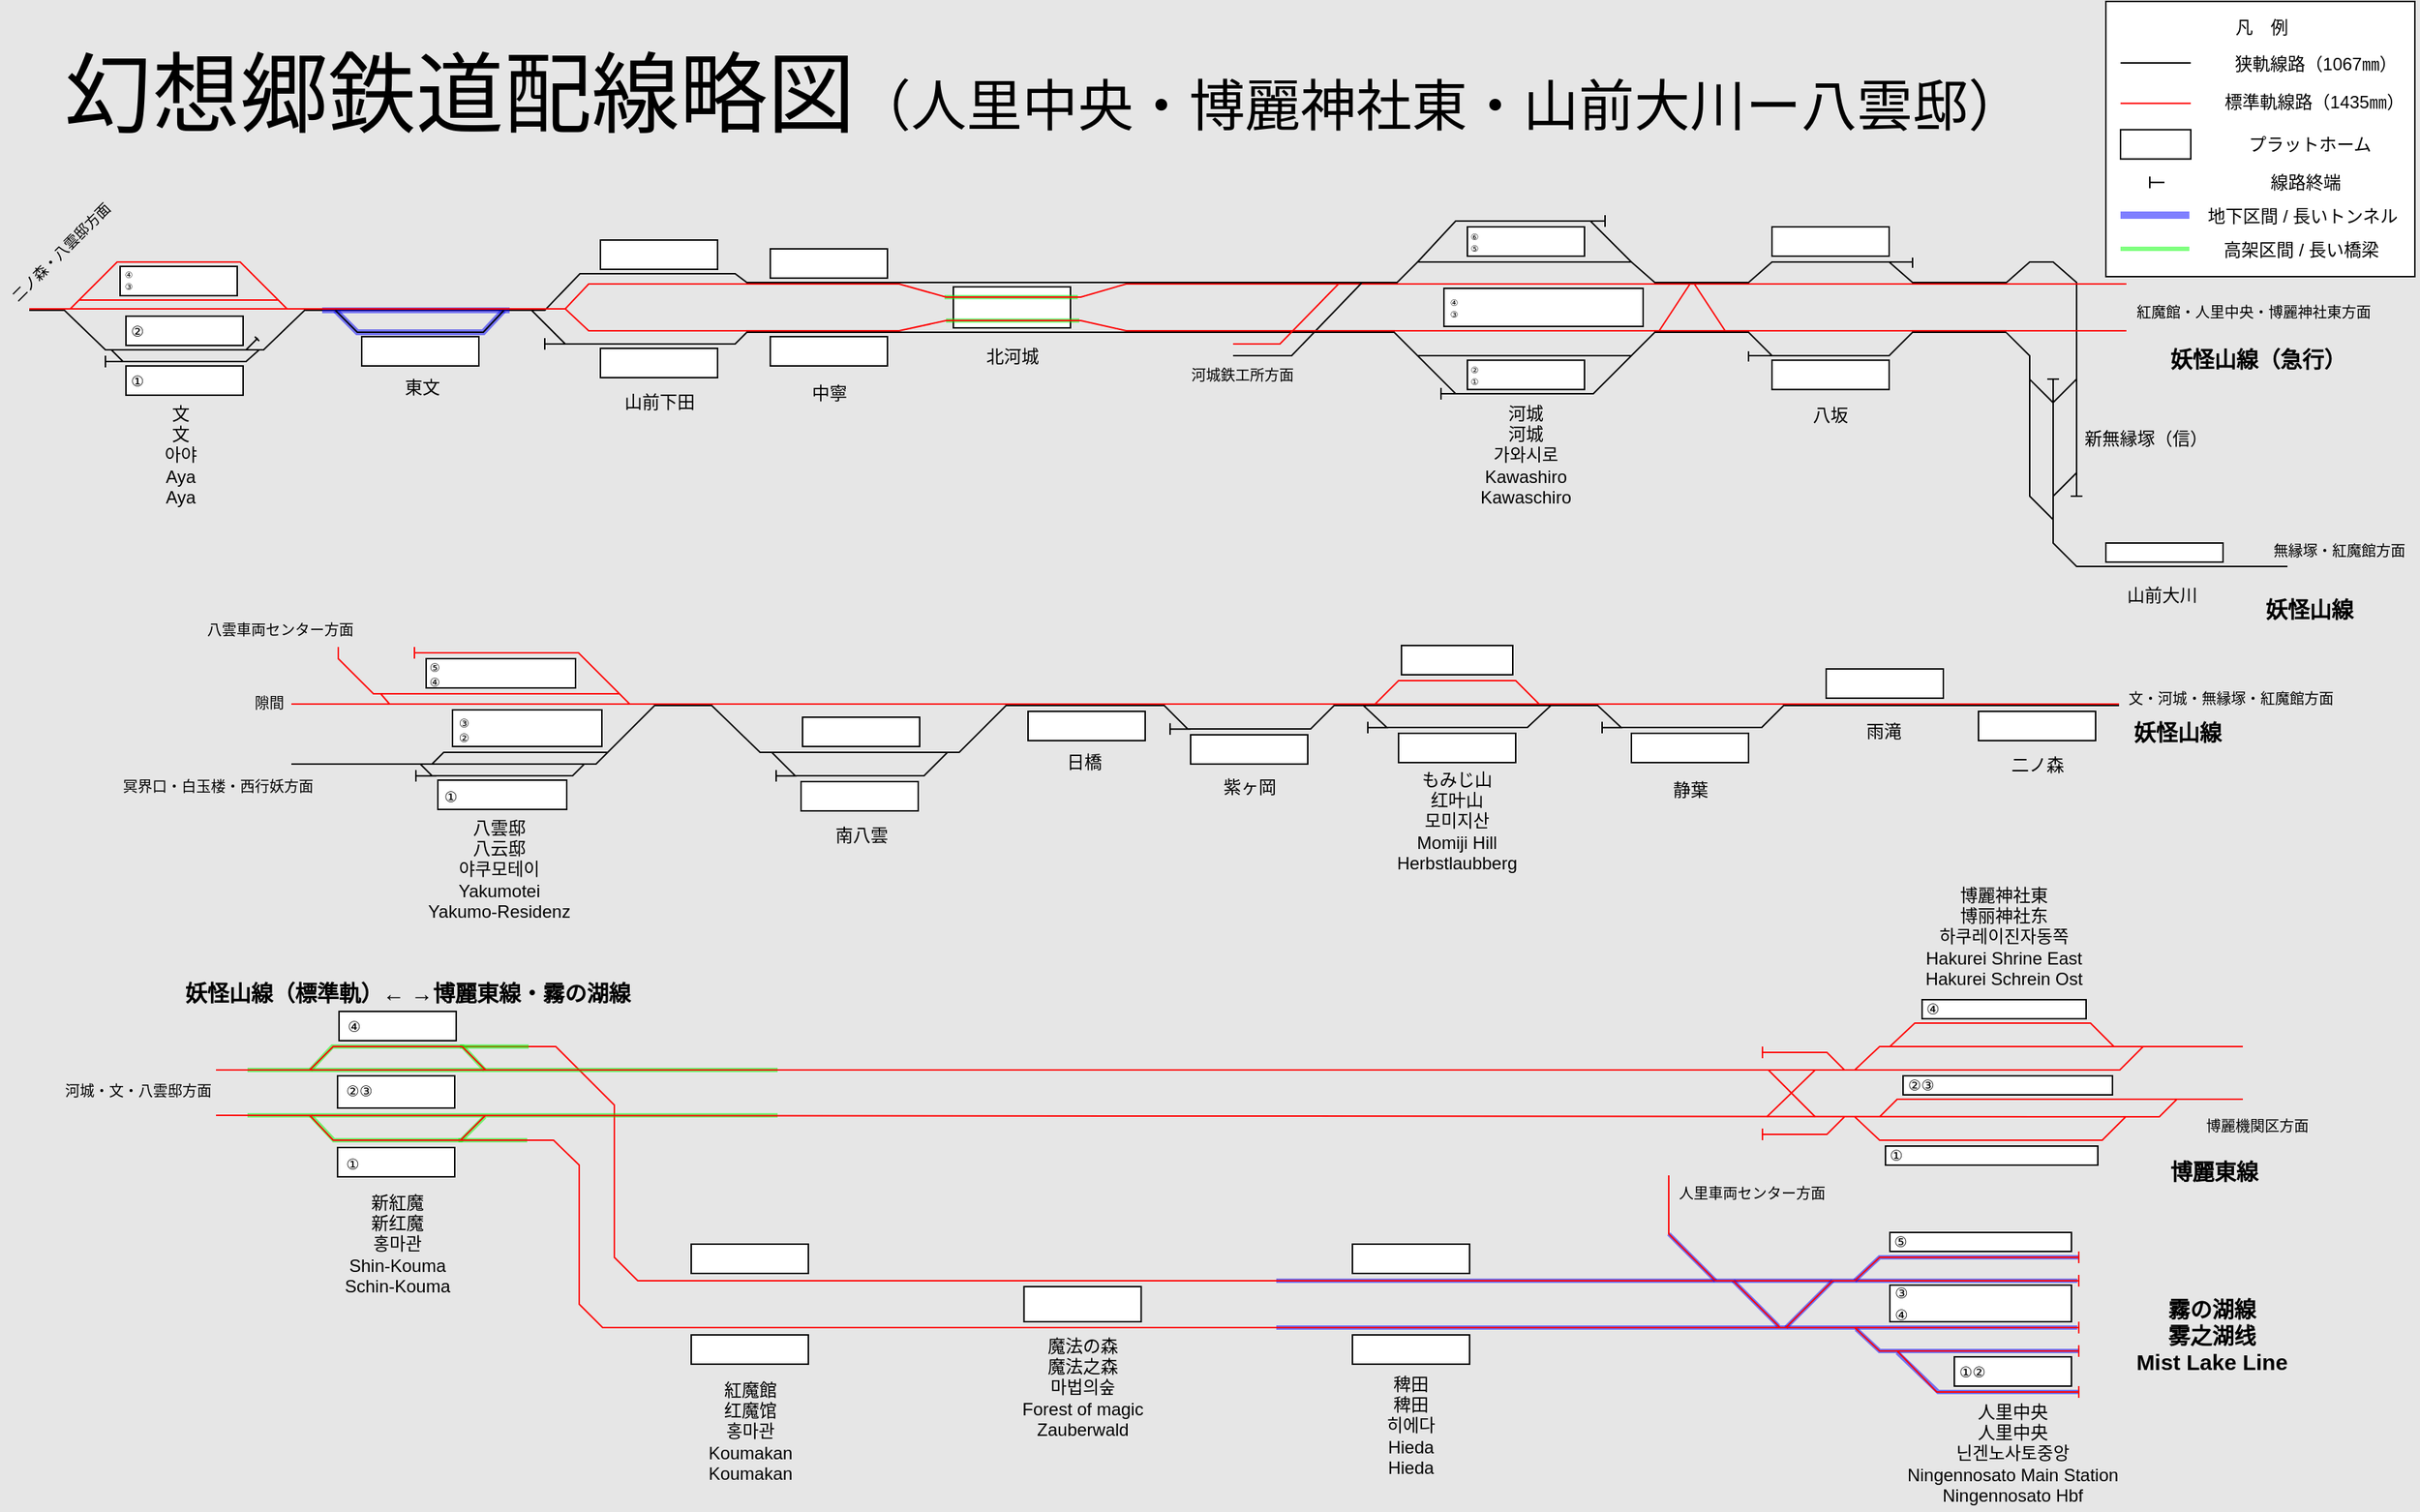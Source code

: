 <mxfile version="24.7.17">
  <diagram name="第 1 页" id="5KSprpMwUYVPSRvnmA9z">
    <mxGraphModel dx="353" dy="271" grid="1" gridSize="1" guides="1" tooltips="1" connect="1" arrows="1" fold="1" page="1" pageScale="1" pageWidth="1654" pageHeight="1169" background="#E6E6E6" math="0" shadow="0">
      <root>
        <mxCell id="0" />
        <mxCell id="1" parent="0" />
        <mxCell id="ypG7EEHyFPwTHZ53WkMA-55" value="" style="endArrow=none;html=1;rounded=0;strokeColor=#0000FF;opacity=50;strokeWidth=3;" parent="1" edge="1">
          <mxGeometry width="50" height="50" relative="1" as="geometry">
            <mxPoint x="871.51" y="880" as="sourcePoint" />
            <mxPoint x="1418.51" y="880" as="targetPoint" />
          </mxGeometry>
        </mxCell>
        <mxCell id="ypG7EEHyFPwTHZ53WkMA-11" value="" style="endArrow=none;html=1;rounded=0;strokeColor=#FF0000;" parent="1" edge="1">
          <mxGeometry width="50" height="50" relative="1" as="geometry">
            <mxPoint x="315.51" y="720" as="sourcePoint" />
            <mxPoint x="1419.51" y="880" as="targetPoint" />
            <Array as="points">
              <mxPoint x="379.51" y="720" />
              <mxPoint x="419.51" y="760" />
              <mxPoint x="419.51" y="864" />
              <mxPoint x="435.51" y="880" />
              <mxPoint x="547.51" y="880" />
            </Array>
          </mxGeometry>
        </mxCell>
        <mxCell id="ypG7EEHyFPwTHZ53WkMA-84" value="" style="endArrow=none;html=1;rounded=0;strokeWidth=3;opacity=50;strokeColor=#00FF00;" parent="1" edge="1">
          <mxGeometry width="50" height="50" relative="1" as="geometry">
            <mxPoint x="313" y="784" as="sourcePoint" />
            <mxPoint x="360" y="784" as="targetPoint" />
          </mxGeometry>
        </mxCell>
        <mxCell id="ypG7EEHyFPwTHZ53WkMA-81" value="" style="endArrow=none;html=1;rounded=0;strokeWidth=3;opacity=50;strokeColor=#00FF00;" parent="1" edge="1">
          <mxGeometry width="50" height="50" relative="1" as="geometry">
            <mxPoint x="212" y="767" as="sourcePoint" />
            <mxPoint x="331" y="768" as="targetPoint" />
            <Array as="points">
              <mxPoint x="228" y="784" />
              <mxPoint x="315" y="784" />
            </Array>
          </mxGeometry>
        </mxCell>
        <mxCell id="ypG7EEHyFPwTHZ53WkMA-83" value="" style="endArrow=none;html=1;rounded=0;strokeWidth=3;opacity=50;strokeColor=#00FF00;" parent="1" edge="1">
          <mxGeometry width="50" height="50" relative="1" as="geometry">
            <mxPoint x="314" y="720" as="sourcePoint" />
            <mxPoint x="361" y="720" as="targetPoint" />
          </mxGeometry>
        </mxCell>
        <mxCell id="ypG7EEHyFPwTHZ53WkMA-80" value="" style="endArrow=none;html=1;rounded=0;strokeWidth=3;opacity=50;strokeColor=#00FF00;" parent="1" edge="1">
          <mxGeometry width="50" height="50" relative="1" as="geometry">
            <mxPoint x="212" y="736" as="sourcePoint" />
            <mxPoint x="331" y="736" as="targetPoint" />
            <Array as="points">
              <mxPoint x="227" y="720" />
              <mxPoint x="316" y="720" />
            </Array>
          </mxGeometry>
        </mxCell>
        <mxCell id="ypG7EEHyFPwTHZ53WkMA-79" value="" style="endArrow=none;html=1;rounded=0;strokeWidth=3;opacity=50;strokeColor=#00FF00;" parent="1" edge="1">
          <mxGeometry width="50" height="50" relative="1" as="geometry">
            <mxPoint x="169" y="736" as="sourcePoint" />
            <mxPoint x="531" y="736" as="targetPoint" />
          </mxGeometry>
        </mxCell>
        <mxCell id="ypG7EEHyFPwTHZ53WkMA-78" value="" style="endArrow=none;html=1;rounded=0;strokeWidth=3;opacity=50;strokeColor=#00FF00;" parent="1" edge="1">
          <mxGeometry width="50" height="50" relative="1" as="geometry">
            <mxPoint x="169" y="767" as="sourcePoint" />
            <mxPoint x="531" y="767" as="targetPoint" />
          </mxGeometry>
        </mxCell>
        <mxCell id="ypG7EEHyFPwTHZ53WkMA-9" value="" style="rounded=0;whiteSpace=wrap;html=1;" parent="1" vertex="1">
          <mxGeometry x="230.513" y="789.003" width="80" height="20" as="geometry" />
        </mxCell>
        <mxCell id="ypG7EEHyFPwTHZ53WkMA-63" value="" style="endArrow=none;html=1;rounded=0;strokeColor=#0000FF;opacity=50;strokeWidth=3;" parent="1" edge="1">
          <mxGeometry width="50" height="50" relative="1" as="geometry">
            <mxPoint x="1251.51" y="880" as="sourcePoint" />
            <mxPoint x="1219.51" y="912" as="targetPoint" />
          </mxGeometry>
        </mxCell>
        <mxCell id="ypG7EEHyFPwTHZ53WkMA-62" value="" style="endArrow=none;html=1;rounded=0;strokeColor=#0000FF;opacity=50;strokeWidth=3;" parent="1" edge="1">
          <mxGeometry width="50" height="50" relative="1" as="geometry">
            <mxPoint x="1183.51" y="880" as="sourcePoint" />
            <mxPoint x="1214.51" y="911" as="targetPoint" />
          </mxGeometry>
        </mxCell>
        <mxCell id="ypG7EEHyFPwTHZ53WkMA-64" value="" style="endArrow=none;html=1;rounded=0;strokeColor=#0000FF;opacity=50;strokeWidth=3;" parent="1" edge="1">
          <mxGeometry width="50" height="50" relative="1" as="geometry">
            <mxPoint x="1139.51" y="848" as="sourcePoint" />
            <mxPoint x="1171.51" y="880" as="targetPoint" />
          </mxGeometry>
        </mxCell>
        <mxCell id="ypG7EEHyFPwTHZ53WkMA-59" value="" style="endArrow=none;html=1;rounded=0;strokeColor=#0000FF;opacity=50;strokeWidth=3;" parent="1" edge="1">
          <mxGeometry width="50" height="50" relative="1" as="geometry">
            <mxPoint x="1295.51" y="929" as="sourcePoint" />
            <mxPoint x="1419.51" y="956" as="targetPoint" />
            <Array as="points">
              <mxPoint x="1323.51" y="956" />
            </Array>
          </mxGeometry>
        </mxCell>
        <mxCell id="ypG7EEHyFPwTHZ53WkMA-58" value="" style="endArrow=none;html=1;rounded=0;strokeColor=#0000FF;opacity=50;strokeWidth=3;" parent="1" edge="1">
          <mxGeometry width="50" height="50" relative="1" as="geometry">
            <mxPoint x="1267.51" y="913" as="sourcePoint" />
            <mxPoint x="1419.51" y="928" as="targetPoint" />
            <Array as="points">
              <mxPoint x="1283.51" y="928" />
            </Array>
          </mxGeometry>
        </mxCell>
        <mxCell id="ypG7EEHyFPwTHZ53WkMA-56" value="" style="endArrow=none;html=1;rounded=0;strokeColor=#0000FF;opacity=50;strokeWidth=3;" parent="1" edge="1">
          <mxGeometry width="50" height="50" relative="1" as="geometry">
            <mxPoint x="871.51" y="912" as="sourcePoint" />
            <mxPoint x="1418.51" y="912" as="targetPoint" />
          </mxGeometry>
        </mxCell>
        <mxCell id="ypG7EEHyFPwTHZ53WkMA-57" value="" style="endArrow=none;html=1;rounded=0;strokeColor=#0000FF;opacity=50;strokeWidth=3;" parent="1" edge="1">
          <mxGeometry width="50" height="50" relative="1" as="geometry">
            <mxPoint x="1266.51" y="880" as="sourcePoint" />
            <mxPoint x="1419.51" y="864" as="targetPoint" />
            <Array as="points">
              <mxPoint x="1283.51" y="864" />
            </Array>
          </mxGeometry>
        </mxCell>
        <mxCell id="KtXsPofMgnDcvh5g8k0R-57" value="" style="rounded=0;whiteSpace=wrap;html=1;" parent="1" vertex="1">
          <mxGeometry x="1438" y="6" width="211" height="188" as="geometry" />
        </mxCell>
        <mxCell id="72b6C9pwPzfKn4SDCL0b-29" value="" style="endArrow=none;html=1;rounded=0;strokeColor=#0000FF;opacity=50;strokeWidth=4;" parent="1" edge="1">
          <mxGeometry width="50" height="50" relative="1" as="geometry">
            <mxPoint x="229" y="217" as="sourcePoint" />
            <mxPoint x="344" y="217" as="targetPoint" />
            <Array as="points">
              <mxPoint x="244" y="232" />
              <mxPoint x="330" y="232" />
            </Array>
          </mxGeometry>
        </mxCell>
        <mxCell id="EGFDkehEQVp23pimZ-VM-26" value="" style="endArrow=none;html=1;rounded=0;" parent="1" edge="1">
          <mxGeometry width="50" height="50" relative="1" as="geometry">
            <mxPoint x="363" y="217" as="sourcePoint" />
            <mxPoint x="1370" y="232" as="targetPoint" />
            <Array as="points">
              <mxPoint x="386" y="240" />
              <mxPoint x="502" y="240" />
              <mxPoint x="510" y="232" />
              <mxPoint x="952" y="232" />
              <mxPoint x="968" y="248" />
              <mxPoint x="994" y="248" />
              <mxPoint x="1114" y="248" />
              <mxPoint x="1130" y="232" />
              <mxPoint x="1194" y="232" />
              <mxPoint x="1210" y="248" />
              <mxPoint x="1290" y="248" />
              <mxPoint x="1306" y="232" />
            </Array>
          </mxGeometry>
        </mxCell>
        <mxCell id="EGFDkehEQVp23pimZ-VM-25" value="" style="endArrow=none;html=1;rounded=0;" parent="1" edge="1">
          <mxGeometry width="50" height="50" relative="1" as="geometry">
            <mxPoint x="20" y="217" as="sourcePoint" />
            <mxPoint x="1370" y="198" as="targetPoint" />
            <Array as="points">
              <mxPoint x="44" y="217" />
              <mxPoint x="72" y="244" />
              <mxPoint x="180" y="244" />
              <mxPoint x="208" y="217" />
              <mxPoint x="372" y="217" />
              <mxPoint x="396" y="192" />
              <mxPoint x="502" y="192" />
              <mxPoint x="510" y="198" />
              <mxPoint x="954" y="198" />
              <mxPoint x="968" y="184" />
              <mxPoint x="1114" y="184" />
              <mxPoint x="1130" y="198" />
              <mxPoint x="1194" y="198" />
              <mxPoint x="1210" y="184" />
              <mxPoint x="1290" y="184" />
              <mxPoint x="1306" y="198" />
            </Array>
          </mxGeometry>
        </mxCell>
        <mxCell id="EGFDkehEQVp23pimZ-VM-71" value="" style="rounded=0;whiteSpace=wrap;html=1;" parent="1" vertex="1">
          <mxGeometry x="1438" y="376" width="80" height="12.99" as="geometry" />
        </mxCell>
        <mxCell id="EGFDkehEQVp23pimZ-VM-72" value="" style="rounded=0;whiteSpace=wrap;html=1;" parent="1" vertex="1">
          <mxGeometry x="1210" y="160" width="80" height="20" as="geometry" />
        </mxCell>
        <mxCell id="EGFDkehEQVp23pimZ-VM-74" value="" style="rounded=0;whiteSpace=wrap;html=1;" parent="1" vertex="1">
          <mxGeometry x="410.002" y="243.003" width="80" height="20" as="geometry" />
        </mxCell>
        <mxCell id="EGFDkehEQVp23pimZ-VM-75" value="" style="rounded=0;whiteSpace=wrap;html=1;" parent="1" vertex="1">
          <mxGeometry x="526.002" y="175.003" width="80" height="20" as="geometry" />
        </mxCell>
        <mxCell id="EGFDkehEQVp23pimZ-VM-76" value="" style="rounded=0;whiteSpace=wrap;html=1;" parent="1" vertex="1">
          <mxGeometry x="526.005" y="234.995" width="80" height="20" as="geometry" />
        </mxCell>
        <mxCell id="EGFDkehEQVp23pimZ-VM-77" value="" style="rounded=0;whiteSpace=wrap;html=1;" parent="1" vertex="1">
          <mxGeometry x="651" y="201" width="80" height="28" as="geometry" />
        </mxCell>
        <mxCell id="EGFDkehEQVp23pimZ-VM-109" value="山前大川" style="text;strokeColor=none;align=center;fillColor=none;html=1;verticalAlign=middle;whiteSpace=wrap;rounded=0;" parent="1" vertex="1">
          <mxGeometry x="1439" y="397" width="75" height="30" as="geometry" />
        </mxCell>
        <mxCell id="EGFDkehEQVp23pimZ-VM-111" value="八坂" style="text;strokeColor=none;align=center;fillColor=none;html=1;verticalAlign=middle;whiteSpace=wrap;rounded=0;" parent="1" vertex="1">
          <mxGeometry x="1220.004" y="273.996" width="60" height="30" as="geometry" />
        </mxCell>
        <mxCell id="EGFDkehEQVp23pimZ-VM-117" value="&lt;font style=&quot;font-size: 10px;&quot;&gt;無縁塚・紅魔館方面&lt;/font&gt;" style="text;strokeColor=none;align=center;fillColor=none;html=1;verticalAlign=middle;whiteSpace=wrap;rounded=0;" parent="1" vertex="1">
          <mxGeometry x="1549" y="374" width="97" height="14" as="geometry" />
        </mxCell>
        <mxCell id="EGFDkehEQVp23pimZ-VM-120" value="&lt;font style=&quot;&quot;&gt;&lt;font style=&quot;font-size: 60px;&quot;&gt;幻想郷鉄道&lt;/font&gt;&lt;font style=&quot;&quot;&gt;&lt;font style=&quot;font-size: 60px;&quot;&gt;配&lt;/font&gt;&lt;span style=&quot;font-size: 60px;&quot;&gt;線略図&lt;/span&gt;&lt;font style=&quot;font-size: 38px;&quot;&gt;（人里中央・博麗神社東・山前大川ー八雲邸）&lt;/font&gt;&lt;/font&gt;&lt;/font&gt;" style="text;strokeColor=none;align=left;fillColor=none;html=1;verticalAlign=middle;whiteSpace=wrap;rounded=0;" parent="1" vertex="1">
          <mxGeometry x="41.51" y="22" width="1477.49" height="96" as="geometry" />
        </mxCell>
        <mxCell id="-fVv7rPrCd2kUO5Vlaj1-45" value="&lt;span style=&quot;font-size: 15px;&quot;&gt;&lt;b&gt;妖怪山線（急行）&lt;/b&gt;&lt;/span&gt;" style="text;strokeColor=none;align=center;fillColor=none;html=1;verticalAlign=middle;whiteSpace=wrap;rounded=0;" parent="1" vertex="1">
          <mxGeometry x="1447" y="241" width="190" height="17.89" as="geometry" />
        </mxCell>
        <mxCell id="JexUMbqz_i8q1vHDtlvt-4" value="" style="rounded=0;whiteSpace=wrap;html=1;" parent="1" vertex="1">
          <mxGeometry x="1001.999" y="251.11" width="80" height="20" as="geometry" />
        </mxCell>
        <mxCell id="JexUMbqz_i8q1vHDtlvt-5" value="" style="rounded=0;whiteSpace=wrap;html=1;" parent="1" vertex="1">
          <mxGeometry x="986" y="202" width="136" height="26" as="geometry" />
        </mxCell>
        <mxCell id="JexUMbqz_i8q1vHDtlvt-8" value="中寧" style="text;strokeColor=none;align=center;fillColor=none;html=1;verticalAlign=middle;whiteSpace=wrap;rounded=0;" parent="1" vertex="1">
          <mxGeometry x="529.507" y="258.997" width="72.99" height="30" as="geometry" />
        </mxCell>
        <mxCell id="JexUMbqz_i8q1vHDtlvt-9" value="北河城" style="text;html=1;align=center;verticalAlign=middle;resizable=0;points=[];autosize=1;strokeColor=none;fillColor=none;" parent="1" vertex="1">
          <mxGeometry x="663.5" y="235" width="55" height="27" as="geometry" />
        </mxCell>
        <mxCell id="JexUMbqz_i8q1vHDtlvt-10" value="" style="endArrow=none;html=1;rounded=0;strokeColor=#0000FF;opacity=50;strokeWidth=4;" parent="1" edge="1">
          <mxGeometry width="50" height="50" relative="1" as="geometry">
            <mxPoint x="220" y="217" as="sourcePoint" />
            <mxPoint x="347.997" y="216.997" as="targetPoint" />
          </mxGeometry>
        </mxCell>
        <mxCell id="JexUMbqz_i8q1vHDtlvt-30" value="" style="endArrow=none;html=1;rounded=0;strokeWidth=3;opacity=50;strokeColor=#00FF00;" parent="1" edge="1">
          <mxGeometry width="50" height="50" relative="1" as="geometry">
            <mxPoint x="645" y="208.0" as="sourcePoint" />
            <mxPoint x="736" y="208" as="targetPoint" />
          </mxGeometry>
        </mxCell>
        <mxCell id="MQCNvjB19mM8f6MObw2a-3" value="" style="endArrow=none;html=1;rounded=0;" parent="1" edge="1">
          <mxGeometry width="50" height="50" relative="1" as="geometry">
            <mxPoint x="1402" y="360" as="sourcePoint" />
            <mxPoint x="1370" y="232.2" as="targetPoint" />
            <Array as="points">
              <mxPoint x="1386" y="344" />
              <mxPoint x="1386" y="248.1" />
            </Array>
          </mxGeometry>
        </mxCell>
        <mxCell id="MQCNvjB19mM8f6MObw2a-4" value="" style="endArrow=none;html=1;rounded=0;" parent="1" edge="1">
          <mxGeometry width="50" height="50" relative="1" as="geometry">
            <mxPoint x="1402" y="344" as="sourcePoint" />
            <mxPoint x="1370" y="198.1" as="targetPoint" />
            <Array as="points">
              <mxPoint x="1418" y="328" />
              <mxPoint x="1418" y="198" />
              <mxPoint x="1402" y="184" />
              <mxPoint x="1386" y="184" />
            </Array>
          </mxGeometry>
        </mxCell>
        <mxCell id="MQCNvjB19mM8f6MObw2a-5" value="" style="endArrow=none;html=1;rounded=0;" parent="1" edge="1">
          <mxGeometry width="50" height="50" relative="1" as="geometry">
            <mxPoint x="1562" y="392" as="sourcePoint" />
            <mxPoint x="1402" y="264" as="targetPoint" />
            <Array as="points">
              <mxPoint x="1418" y="392" />
              <mxPoint x="1402" y="376" />
            </Array>
          </mxGeometry>
        </mxCell>
        <mxCell id="MQCNvjB19mM8f6MObw2a-6" value="" style="endArrow=none;html=1;rounded=0;" parent="1" edge="1">
          <mxGeometry width="50" height="50" relative="1" as="geometry">
            <mxPoint x="1402" y="280.1" as="sourcePoint" />
            <mxPoint x="1386" y="264.2" as="targetPoint" />
          </mxGeometry>
        </mxCell>
        <mxCell id="MQCNvjB19mM8f6MObw2a-7" value="" style="endArrow=none;html=1;rounded=0;" parent="1" edge="1">
          <mxGeometry width="50" height="50" relative="1" as="geometry">
            <mxPoint x="1402" y="280" as="sourcePoint" />
            <mxPoint x="1418" y="264" as="targetPoint" />
          </mxGeometry>
        </mxCell>
        <mxCell id="MQCNvjB19mM8f6MObw2a-8" value="" style="endArrow=none;html=1;rounded=0;" parent="1" edge="1">
          <mxGeometry width="50" height="50" relative="1" as="geometry">
            <mxPoint x="1406" y="264" as="sourcePoint" />
            <mxPoint x="1398" y="264" as="targetPoint" />
          </mxGeometry>
        </mxCell>
        <mxCell id="MQCNvjB19mM8f6MObw2a-9" value="" style="endArrow=none;html=1;rounded=0;" parent="1" edge="1">
          <mxGeometry width="50" height="50" relative="1" as="geometry">
            <mxPoint x="1418" y="344" as="sourcePoint" />
            <mxPoint x="1418" y="328" as="targetPoint" />
          </mxGeometry>
        </mxCell>
        <mxCell id="MQCNvjB19mM8f6MObw2a-10" value="" style="endArrow=none;html=1;rounded=0;" parent="1" edge="1">
          <mxGeometry width="50" height="50" relative="1" as="geometry">
            <mxPoint x="1414" y="344" as="sourcePoint" />
            <mxPoint x="1422" y="344" as="targetPoint" />
          </mxGeometry>
        </mxCell>
        <mxCell id="MQCNvjB19mM8f6MObw2a-13" value="" style="endArrow=none;html=1;rounded=0;strokeColor=#FF0000;strokeWidth=1;" parent="1" edge="1">
          <mxGeometry width="50" height="50" relative="1" as="geometry">
            <mxPoint x="20" y="216" as="sourcePoint" />
            <mxPoint x="1452" y="199" as="targetPoint" />
            <Array as="points">
              <mxPoint x="216" y="216" />
              <mxPoint x="386" y="216" />
              <mxPoint x="402" y="199" />
              <mxPoint x="614" y="199" />
              <mxPoint x="646" y="208" />
              <mxPoint x="738" y="208" />
              <mxPoint x="769" y="199" />
            </Array>
          </mxGeometry>
        </mxCell>
        <mxCell id="MQCNvjB19mM8f6MObw2a-14" value="&lt;span style=&quot;font-size: 15px;&quot;&gt;&lt;b&gt;妖怪山線&lt;/b&gt;&lt;/span&gt;" style="text;strokeColor=none;align=center;fillColor=none;html=1;verticalAlign=middle;whiteSpace=wrap;rounded=0;" parent="1" vertex="1">
          <mxGeometry x="1546" y="412" width="62" height="17.89" as="geometry" />
        </mxCell>
        <mxCell id="MQCNvjB19mM8f6MObw2a-15" value="" style="rounded=0;whiteSpace=wrap;html=1;" parent="1" vertex="1">
          <mxGeometry x="1210" y="251.11" width="80" height="20" as="geometry" />
        </mxCell>
        <mxCell id="MQCNvjB19mM8f6MObw2a-16" value="" style="endArrow=none;html=1;rounded=0;strokeColor=#FF0000;" parent="1" edge="1">
          <mxGeometry width="50" height="50" relative="1" as="geometry">
            <mxPoint x="1133" y="231" as="sourcePoint" />
            <mxPoint x="1154" y="199" as="targetPoint" />
          </mxGeometry>
        </mxCell>
        <mxCell id="MQCNvjB19mM8f6MObw2a-17" value="" style="endArrow=none;html=1;rounded=0;strokeColor=#FF0000;" parent="1" edge="1">
          <mxGeometry width="50" height="50" relative="1" as="geometry">
            <mxPoint x="1178" y="231" as="sourcePoint" />
            <mxPoint x="1157" y="199" as="targetPoint" />
          </mxGeometry>
        </mxCell>
        <mxCell id="MQCNvjB19mM8f6MObw2a-19" value="" style="endArrow=none;html=1;rounded=0;" parent="1" edge="1">
          <mxGeometry width="50" height="50" relative="1" as="geometry">
            <mxPoint x="968" y="248" as="sourcePoint" />
            <mxPoint x="1114" y="248" as="targetPoint" />
            <Array as="points">
              <mxPoint x="994" y="274" />
              <mxPoint x="1088" y="274" />
            </Array>
          </mxGeometry>
        </mxCell>
        <mxCell id="MQCNvjB19mM8f6MObw2a-18" value="" style="rounded=0;whiteSpace=wrap;html=1;" parent="1" vertex="1">
          <mxGeometry x="1001.999" y="160.0" width="80" height="20" as="geometry" />
        </mxCell>
        <mxCell id="MQCNvjB19mM8f6MObw2a-20" value="" style="endArrow=none;html=1;rounded=0;" parent="1" edge="1">
          <mxGeometry width="50" height="50" relative="1" as="geometry">
            <mxPoint x="968" y="184" as="sourcePoint" />
            <mxPoint x="1114" y="184" as="targetPoint" />
            <Array as="points">
              <mxPoint x="994" y="156" />
              <mxPoint x="1086" y="156" />
            </Array>
          </mxGeometry>
        </mxCell>
        <mxCell id="MQCNvjB19mM8f6MObw2a-21" value="" style="endArrow=none;html=1;rounded=0;" parent="1" edge="1">
          <mxGeometry width="50" height="50" relative="1" as="geometry">
            <mxPoint x="842" y="248" as="sourcePoint" />
            <mxPoint x="930" y="198.1" as="targetPoint" />
            <Array as="points">
              <mxPoint x="882" y="248" />
            </Array>
          </mxGeometry>
        </mxCell>
        <mxCell id="MQCNvjB19mM8f6MObw2a-22" value="" style="endArrow=none;html=1;rounded=0;strokeColor=#FF0000;" parent="1" edge="1">
          <mxGeometry width="50" height="50" relative="1" as="geometry">
            <mxPoint x="842" y="240" as="sourcePoint" />
            <mxPoint x="914" y="199" as="targetPoint" />
            <Array as="points">
              <mxPoint x="866" y="240" />
              <mxPoint x="874" y="240" />
            </Array>
          </mxGeometry>
        </mxCell>
        <mxCell id="MQCNvjB19mM8f6MObw2a-24" value="" style="endArrow=none;html=1;rounded=0;" parent="1" edge="1">
          <mxGeometry width="50" height="50" relative="1" as="geometry">
            <mxPoint x="1194" y="248" as="sourcePoint" />
            <mxPoint x="1210" y="248" as="targetPoint" />
          </mxGeometry>
        </mxCell>
        <mxCell id="MQCNvjB19mM8f6MObw2a-25" value="" style="endArrow=none;html=1;rounded=0;" parent="1" edge="1">
          <mxGeometry width="50" height="50" relative="1" as="geometry">
            <mxPoint x="1290" y="184" as="sourcePoint" />
            <mxPoint x="1306" y="184" as="targetPoint" />
          </mxGeometry>
        </mxCell>
        <mxCell id="MQCNvjB19mM8f6MObw2a-26" value="" style="endArrow=none;html=1;rounded=0;" parent="1" edge="1">
          <mxGeometry width="50" height="50" relative="1" as="geometry">
            <mxPoint x="1194" y="252" as="sourcePoint" />
            <mxPoint x="1194" y="245" as="targetPoint" />
          </mxGeometry>
        </mxCell>
        <mxCell id="MQCNvjB19mM8f6MObw2a-27" value="" style="endArrow=none;html=1;rounded=0;" parent="1" edge="1">
          <mxGeometry width="50" height="50" relative="1" as="geometry">
            <mxPoint x="1306" y="188" as="sourcePoint" />
            <mxPoint x="1306" y="181" as="targetPoint" />
          </mxGeometry>
        </mxCell>
        <mxCell id="MQCNvjB19mM8f6MObw2a-29" value="" style="rounded=0;whiteSpace=wrap;html=1;" parent="1" vertex="1">
          <mxGeometry x="410.002" y="169.003" width="80" height="20" as="geometry" />
        </mxCell>
        <mxCell id="MQCNvjB19mM8f6MObw2a-30" value="" style="endArrow=none;html=1;rounded=0;strokeWidth=3;opacity=50;strokeColor=#00FF00;" parent="1" edge="1">
          <mxGeometry width="50" height="50" relative="1" as="geometry">
            <mxPoint x="646" y="224.0" as="sourcePoint" />
            <mxPoint x="737" y="224" as="targetPoint" />
          </mxGeometry>
        </mxCell>
        <mxCell id="MQCNvjB19mM8f6MObw2a-12" value="" style="endArrow=none;html=1;rounded=0;strokeColor=#FF0000;strokeWidth=1;" parent="1" edge="1">
          <mxGeometry width="50" height="50" relative="1" as="geometry">
            <mxPoint x="386" y="216" as="sourcePoint" />
            <mxPoint x="1452" y="231" as="targetPoint" />
            <Array as="points">
              <mxPoint x="402" y="231" />
              <mxPoint x="614" y="231" />
              <mxPoint x="646" y="224" />
              <mxPoint x="738" y="224" />
              <mxPoint x="769" y="231" />
            </Array>
          </mxGeometry>
        </mxCell>
        <mxCell id="72b6C9pwPzfKn4SDCL0b-1" value="河城&lt;div&gt;河城&lt;/div&gt;&lt;div&gt;가와시로&lt;br&gt;&lt;/div&gt;&lt;div&gt;Kawashiro&lt;/div&gt;&lt;div&gt;Kawaschiro&lt;/div&gt;" style="text;strokeColor=none;align=center;fillColor=none;html=1;verticalAlign=middle;whiteSpace=wrap;rounded=0;" parent="1" vertex="1">
          <mxGeometry x="1012" y="277" width="60" height="78" as="geometry" />
        </mxCell>
        <mxCell id="72b6C9pwPzfKn4SDCL0b-2" value="&lt;font style=&quot;font-size: 10px;&quot;&gt;河城鉄工所方面&lt;/font&gt;" style="text;strokeColor=none;align=center;fillColor=none;html=1;verticalAlign=middle;whiteSpace=wrap;rounded=0;" parent="1" vertex="1">
          <mxGeometry x="809" y="254" width="79" height="14" as="geometry" />
        </mxCell>
        <mxCell id="72b6C9pwPzfKn4SDCL0b-3" value="山前下田" style="text;strokeColor=none;align=center;fillColor=none;html=1;verticalAlign=middle;whiteSpace=wrap;rounded=0;" parent="1" vertex="1">
          <mxGeometry x="413.507" y="264.997" width="72.99" height="30" as="geometry" />
        </mxCell>
        <mxCell id="EGFDkehEQVp23pimZ-VM-124" value="&lt;span style=&quot;font-size: 6px;&quot;&gt;④&lt;/span&gt;&lt;br&gt;&lt;div style=&quot;font-size: 6px;&quot;&gt;③&lt;/div&gt;" style="text;strokeColor=none;align=center;fillColor=none;html=1;verticalAlign=middle;whiteSpace=wrap;rounded=0;" parent="1" vertex="1">
          <mxGeometry x="989" y="205" width="8" height="16" as="geometry" />
        </mxCell>
        <mxCell id="72b6C9pwPzfKn4SDCL0b-5" value="&lt;span style=&quot;font-size: 6px;&quot;&gt;⑥&lt;/span&gt;&lt;br&gt;&lt;div style=&quot;font-size: 6px;&quot;&gt;⑤&lt;/div&gt;" style="text;strokeColor=none;align=center;fillColor=none;html=1;verticalAlign=middle;whiteSpace=wrap;rounded=0;" parent="1" vertex="1">
          <mxGeometry x="1003" y="160" width="8" height="16" as="geometry" />
        </mxCell>
        <mxCell id="72b6C9pwPzfKn4SDCL0b-6" value="&lt;span style=&quot;font-size: 6px;&quot;&gt;②&lt;/span&gt;&lt;div&gt;&lt;div style=&quot;font-size: 6px;&quot;&gt;①&lt;/div&gt;&lt;/div&gt;" style="text;strokeColor=none;align=center;fillColor=none;html=1;verticalAlign=middle;whiteSpace=wrap;rounded=0;" parent="1" vertex="1">
          <mxGeometry x="1003" y="251.11" width="8" height="16" as="geometry" />
        </mxCell>
        <mxCell id="72b6C9pwPzfKn4SDCL0b-7" value="新無縁塚（信）" style="text;strokeColor=none;align=center;fillColor=none;html=1;verticalAlign=middle;whiteSpace=wrap;rounded=0;" parent="1" vertex="1">
          <mxGeometry x="1419" y="290" width="93" height="30" as="geometry" />
        </mxCell>
        <mxCell id="72b6C9pwPzfKn4SDCL0b-8" value="凡　例" style="text;html=1;align=center;verticalAlign=middle;resizable=0;points=[];autosize=1;strokeColor=none;fillColor=none;" parent="1" vertex="1">
          <mxGeometry x="1516" y="10" width="55" height="27" as="geometry" />
        </mxCell>
        <mxCell id="72b6C9pwPzfKn4SDCL0b-9" value="" style="endArrow=none;html=1;rounded=0;" parent="1" edge="1">
          <mxGeometry width="50" height="50" relative="1" as="geometry">
            <mxPoint x="1086" y="156" as="sourcePoint" />
            <mxPoint x="1096" y="156" as="targetPoint" />
          </mxGeometry>
        </mxCell>
        <mxCell id="72b6C9pwPzfKn4SDCL0b-10" value="" style="endArrow=none;html=1;rounded=0;" parent="1" edge="1">
          <mxGeometry width="50" height="50" relative="1" as="geometry">
            <mxPoint x="1096" y="160" as="sourcePoint" />
            <mxPoint x="1096" y="152" as="targetPoint" />
          </mxGeometry>
        </mxCell>
        <mxCell id="72b6C9pwPzfKn4SDCL0b-11" value="" style="endArrow=none;html=1;rounded=0;" parent="1" edge="1">
          <mxGeometry width="50" height="50" relative="1" as="geometry">
            <mxPoint x="984" y="274" as="sourcePoint" />
            <mxPoint x="994" y="274" as="targetPoint" />
          </mxGeometry>
        </mxCell>
        <mxCell id="72b6C9pwPzfKn4SDCL0b-12" value="" style="endArrow=none;html=1;rounded=0;" parent="1" edge="1">
          <mxGeometry width="50" height="50" relative="1" as="geometry">
            <mxPoint x="984" y="278" as="sourcePoint" />
            <mxPoint x="984" y="270" as="targetPoint" />
          </mxGeometry>
        </mxCell>
        <mxCell id="72b6C9pwPzfKn4SDCL0b-13" value="" style="endArrow=none;html=1;rounded=0;" parent="1" edge="1">
          <mxGeometry width="50" height="50" relative="1" as="geometry">
            <mxPoint x="372" y="240" as="sourcePoint" />
            <mxPoint x="386" y="240" as="targetPoint" />
          </mxGeometry>
        </mxCell>
        <mxCell id="72b6C9pwPzfKn4SDCL0b-14" value="" style="endArrow=none;html=1;rounded=0;" parent="1" edge="1">
          <mxGeometry width="50" height="50" relative="1" as="geometry">
            <mxPoint x="372" y="243.89" as="sourcePoint" />
            <mxPoint x="372" y="236" as="targetPoint" />
          </mxGeometry>
        </mxCell>
        <mxCell id="72b6C9pwPzfKn4SDCL0b-15" value="" style="endArrow=none;html=1;rounded=0;" parent="1" edge="1">
          <mxGeometry width="50" height="50" relative="1" as="geometry">
            <mxPoint x="229" y="217" as="sourcePoint" />
            <mxPoint x="344" y="217.11" as="targetPoint" />
            <Array as="points">
              <mxPoint x="244" y="232" />
              <mxPoint x="330" y="232" />
            </Array>
          </mxGeometry>
        </mxCell>
        <mxCell id="72b6C9pwPzfKn4SDCL0b-16" value="" style="rounded=0;whiteSpace=wrap;html=1;" parent="1" vertex="1">
          <mxGeometry x="247.002" y="235.003" width="80" height="20" as="geometry" />
        </mxCell>
        <mxCell id="72b6C9pwPzfKn4SDCL0b-17" value="" style="rounded=0;whiteSpace=wrap;html=1;" parent="1" vertex="1">
          <mxGeometry x="86.002" y="221.003" width="80" height="20" as="geometry" />
        </mxCell>
        <mxCell id="72b6C9pwPzfKn4SDCL0b-18" value="" style="endArrow=none;html=1;rounded=0;" parent="1" edge="1">
          <mxGeometry width="50" height="50" relative="1" as="geometry">
            <mxPoint x="72" y="252" as="sourcePoint" />
            <mxPoint x="177" y="244" as="targetPoint" />
            <Array as="points">
              <mxPoint x="168" y="252" />
            </Array>
          </mxGeometry>
        </mxCell>
        <mxCell id="72b6C9pwPzfKn4SDCL0b-19" value="" style="rounded=0;whiteSpace=wrap;html=1;" parent="1" vertex="1">
          <mxGeometry x="86.002" y="255.003" width="80" height="20" as="geometry" />
        </mxCell>
        <mxCell id="72b6C9pwPzfKn4SDCL0b-22" value="" style="endArrow=none;html=1;rounded=0;" parent="1" edge="1">
          <mxGeometry width="50" height="50" relative="1" as="geometry">
            <mxPoint x="76" y="244" as="sourcePoint" />
            <mxPoint x="84" y="252" as="targetPoint" />
          </mxGeometry>
        </mxCell>
        <mxCell id="72b6C9pwPzfKn4SDCL0b-23" value="" style="endArrow=none;html=1;rounded=0;" parent="1" edge="1">
          <mxGeometry width="50" height="50" relative="1" as="geometry">
            <mxPoint x="72" y="256" as="sourcePoint" />
            <mxPoint x="72" y="248" as="targetPoint" />
          </mxGeometry>
        </mxCell>
        <mxCell id="72b6C9pwPzfKn4SDCL0b-24" value="" style="endArrow=none;html=1;rounded=0;" parent="1" edge="1">
          <mxGeometry width="50" height="50" relative="1" as="geometry">
            <mxPoint x="168" y="244" as="sourcePoint" />
            <mxPoint x="176" y="236" as="targetPoint" />
          </mxGeometry>
        </mxCell>
        <mxCell id="72b6C9pwPzfKn4SDCL0b-25" value="" style="endArrow=none;html=1;rounded=0;" parent="1" edge="1">
          <mxGeometry width="50" height="50" relative="1" as="geometry">
            <mxPoint x="177" y="238" as="sourcePoint" />
            <mxPoint x="174" y="235" as="targetPoint" />
          </mxGeometry>
        </mxCell>
        <mxCell id="72b6C9pwPzfKn4SDCL0b-26" value="" style="endArrow=none;html=1;rounded=0;strokeColor=#FF0000;" parent="1" edge="1">
          <mxGeometry width="50" height="50" relative="1" as="geometry">
            <mxPoint x="48" y="216" as="sourcePoint" />
            <mxPoint x="196" y="216" as="targetPoint" />
            <Array as="points">
              <mxPoint x="80" y="184" />
              <mxPoint x="164" y="184" />
            </Array>
          </mxGeometry>
        </mxCell>
        <mxCell id="72b6C9pwPzfKn4SDCL0b-27" value="" style="rounded=0;whiteSpace=wrap;html=1;" parent="1" vertex="1">
          <mxGeometry x="82.002" y="187.003" width="80" height="20" as="geometry" />
        </mxCell>
        <mxCell id="72b6C9pwPzfKn4SDCL0b-28" value="" style="endArrow=none;html=1;rounded=0;strokeColor=#FF0000;" parent="1" edge="1">
          <mxGeometry width="50" height="50" relative="1" as="geometry">
            <mxPoint x="54" y="210" as="sourcePoint" />
            <mxPoint x="190" y="210" as="targetPoint" />
          </mxGeometry>
        </mxCell>
        <mxCell id="72b6C9pwPzfKn4SDCL0b-30" value="東文" style="text;strokeColor=none;align=center;fillColor=none;html=1;verticalAlign=middle;whiteSpace=wrap;rounded=0;" parent="1" vertex="1">
          <mxGeometry x="251.997" y="255.007" width="72.99" height="30" as="geometry" />
        </mxCell>
        <mxCell id="72b6C9pwPzfKn4SDCL0b-31" value="文&lt;div&gt;文&lt;/div&gt;&lt;div&gt;아야&lt;br&gt;&lt;/div&gt;&lt;div&gt;Aya&lt;/div&gt;&lt;div&gt;Aya&lt;/div&gt;" style="text;strokeColor=none;align=center;fillColor=none;html=1;verticalAlign=middle;whiteSpace=wrap;rounded=0;" parent="1" vertex="1">
          <mxGeometry x="87" y="277" width="72.99" height="77" as="geometry" />
        </mxCell>
        <mxCell id="72b6C9pwPzfKn4SDCL0b-32" value="&lt;span style=&quot;font-size: 6px;&quot;&gt;④&lt;/span&gt;&lt;br&gt;&lt;div style=&quot;font-size: 6px;&quot;&gt;③&lt;/div&gt;" style="text;strokeColor=none;align=center;fillColor=none;html=1;verticalAlign=middle;whiteSpace=wrap;rounded=0;" parent="1" vertex="1">
          <mxGeometry x="84" y="186" width="8" height="16" as="geometry" />
        </mxCell>
        <mxCell id="72b6C9pwPzfKn4SDCL0b-33" value="&lt;font style=&quot;font-size: 10px;&quot;&gt;②&lt;/font&gt;&lt;span style=&quot;color: rgba(0, 0, 0, 0); font-family: monospace; font-size: 0px; text-align: start; text-wrap: nowrap;&quot;&gt;%3CmxGraphModel%3E%3Croot%3E%3CmxCell%20id%3D%220%22%2F%3E%3CmxCell%20id%3D%221%22%20parent%3D%220%22%2F%3E%3CmxCell%20id%3D%222%22%20value%3D%22%26lt%3Bspan%20style%3D%26quot%3Bfont-size%3A%206px%3B%26quot%3B%26gt%3B%E2%91%A3%26lt%3B%2Fspan%26gt%3B%26lt%3Bbr%26gt%3B%26lt%3Bdiv%20style%3D%26quot%3Bfont-size%3A%206px%3B%26quot%3B%26gt%3B%E2%91%A2%26lt%3B%2Fdiv%26gt%3B%22%20style%3D%22text%3BstrokeColor%3Dnone%3Balign%3Dcenter%3BfillColor%3Dnone%3Bhtml%3D1%3BverticalAlign%3Dmiddle%3BwhiteSpace%3Dwrap%3Brounded%3D0%3B%22%20vertex%3D%221%22%20parent%3D%221%22%3E%3CmxGeometry%20x%3D%2284%22%20y%3D%22186%22%20width%3D%228%22%20height%3D%2216%22%20as%3D%22geometry%22%2F%3E%3C%2FmxCell%3E%3C%2Froot%3E%3C%2FmxGraphModel%3E&lt;/span&gt;" style="text;strokeColor=none;align=center;fillColor=none;html=1;verticalAlign=middle;whiteSpace=wrap;rounded=0;" parent="1" vertex="1">
          <mxGeometry x="87" y="223" width="14" height="16" as="geometry" />
        </mxCell>
        <mxCell id="72b6C9pwPzfKn4SDCL0b-34" value="&lt;span style=&quot;font-size: 10px;&quot;&gt;①&lt;/span&gt;" style="text;strokeColor=none;align=center;fillColor=none;html=1;verticalAlign=middle;whiteSpace=wrap;rounded=0;" parent="1" vertex="1">
          <mxGeometry x="87" y="257" width="14" height="16" as="geometry" />
        </mxCell>
        <mxCell id="72b6C9pwPzfKn4SDCL0b-35" value="&lt;font style=&quot;font-size: 10px;&quot;&gt;二ノ森・八雲邸方面&lt;/font&gt;" style="text;strokeColor=none;align=center;fillColor=none;html=1;verticalAlign=middle;whiteSpace=wrap;rounded=0;rotation=-45;" parent="1" vertex="1">
          <mxGeometry x="-9" y="170" width="101" height="14" as="geometry" />
        </mxCell>
        <mxCell id="KtXsPofMgnDcvh5g8k0R-1" value="" style="endArrow=none;html=1;rounded=0;" parent="1" edge="1">
          <mxGeometry width="50" height="50" relative="1" as="geometry">
            <mxPoint x="295" y="527" as="sourcePoint" />
            <mxPoint x="1447" y="487" as="targetPoint" />
            <Array as="points">
              <mxPoint x="303" y="519" />
              <mxPoint x="415" y="519" />
              <mxPoint x="447" y="487" />
              <mxPoint x="486" y="487" />
              <mxPoint x="519" y="519" />
              <mxPoint x="655" y="519" />
              <mxPoint x="687" y="487" />
              <mxPoint x="795" y="487" />
              <mxPoint x="811" y="503" />
              <mxPoint x="895" y="503" />
              <mxPoint x="911" y="487" />
              <mxPoint x="931" y="487" />
              <mxPoint x="947" y="502" />
              <mxPoint x="1043" y="502" />
              <mxPoint x="1059" y="487" />
              <mxPoint x="1091" y="487" />
              <mxPoint x="1107" y="502" />
              <mxPoint x="1203" y="502" />
              <mxPoint x="1218" y="487" />
            </Array>
          </mxGeometry>
        </mxCell>
        <mxCell id="KtXsPofMgnDcvh5g8k0R-2" value="" style="endArrow=none;html=1;rounded=0;strokeColor=#FF0000;" parent="1" edge="1">
          <mxGeometry width="50" height="50" relative="1" as="geometry">
            <mxPoint x="199" y="486" as="sourcePoint" />
            <mxPoint x="1447" y="486" as="targetPoint" />
          </mxGeometry>
        </mxCell>
        <mxCell id="KtXsPofMgnDcvh5g8k0R-3" value="" style="rounded=0;whiteSpace=wrap;html=1;" parent="1" vertex="1">
          <mxGeometry x="1247.003" y="462.003" width="80" height="20" as="geometry" />
        </mxCell>
        <mxCell id="KtXsPofMgnDcvh5g8k0R-4" value="" style="rounded=0;whiteSpace=wrap;html=1;" parent="1" vertex="1">
          <mxGeometry x="1114.003" y="506.003" width="80" height="20" as="geometry" />
        </mxCell>
        <mxCell id="KtXsPofMgnDcvh5g8k0R-5" value="" style="endArrow=none;html=1;rounded=0;strokeColor=#FF0000;" parent="1" edge="1">
          <mxGeometry width="50" height="50" relative="1" as="geometry">
            <mxPoint x="939" y="486" as="sourcePoint" />
            <mxPoint x="1051" y="486" as="targetPoint" />
            <Array as="points">
              <mxPoint x="955" y="470" />
              <mxPoint x="1035" y="470" />
            </Array>
          </mxGeometry>
        </mxCell>
        <mxCell id="KtXsPofMgnDcvh5g8k0R-6" value="" style="rounded=0;whiteSpace=wrap;html=1;" parent="1" vertex="1">
          <mxGeometry x="955.003" y="506.003" width="80" height="20" as="geometry" />
        </mxCell>
        <mxCell id="KtXsPofMgnDcvh5g8k0R-7" value="" style="endArrow=none;html=1;rounded=0;" parent="1" edge="1">
          <mxGeometry width="50" height="50" relative="1" as="geometry">
            <mxPoint x="931" y="487" as="sourcePoint" />
            <mxPoint x="1059" y="487" as="targetPoint" />
          </mxGeometry>
        </mxCell>
        <mxCell id="KtXsPofMgnDcvh5g8k0R-8" value="" style="rounded=0;whiteSpace=wrap;html=1;" parent="1" vertex="1">
          <mxGeometry x="1351.003" y="491.003" width="80" height="20" as="geometry" />
        </mxCell>
        <mxCell id="KtXsPofMgnDcvh5g8k0R-9" value="" style="rounded=0;whiteSpace=wrap;html=1;" parent="1" vertex="1">
          <mxGeometry x="957" y="446" width="76" height="20" as="geometry" />
        </mxCell>
        <mxCell id="KtXsPofMgnDcvh5g8k0R-10" value="" style="rounded=0;whiteSpace=wrap;html=1;" parent="1" vertex="1">
          <mxGeometry x="813.003" y="507.003" width="80" height="20" as="geometry" />
        </mxCell>
        <mxCell id="KtXsPofMgnDcvh5g8k0R-11" value="" style="rounded=0;whiteSpace=wrap;html=1;" parent="1" vertex="1">
          <mxGeometry x="702.003" y="491.003" width="80" height="20" as="geometry" />
        </mxCell>
        <mxCell id="KtXsPofMgnDcvh5g8k0R-12" value="" style="rounded=0;whiteSpace=wrap;html=1;" parent="1" vertex="1">
          <mxGeometry x="548.003" y="495.003" width="80" height="20" as="geometry" />
        </mxCell>
        <mxCell id="KtXsPofMgnDcvh5g8k0R-13" value="" style="endArrow=none;html=1;rounded=0;" parent="1" edge="1">
          <mxGeometry width="50" height="50" relative="1" as="geometry">
            <mxPoint x="527" y="519" as="sourcePoint" />
            <mxPoint x="647" y="519" as="targetPoint" />
            <Array as="points">
              <mxPoint x="543" y="535" />
              <mxPoint x="631" y="535" />
            </Array>
          </mxGeometry>
        </mxCell>
        <mxCell id="KtXsPofMgnDcvh5g8k0R-14" value="" style="rounded=0;whiteSpace=wrap;html=1;" parent="1" vertex="1">
          <mxGeometry x="547.003" y="539.003" width="80" height="20" as="geometry" />
        </mxCell>
        <mxCell id="KtXsPofMgnDcvh5g8k0R-15" value="" style="rounded=0;whiteSpace=wrap;html=1;" parent="1" vertex="1">
          <mxGeometry x="309" y="490" width="102" height="25" as="geometry" />
        </mxCell>
        <mxCell id="KtXsPofMgnDcvh5g8k0R-16" value="" style="endArrow=none;html=1;rounded=0;" parent="1" edge="1">
          <mxGeometry width="50" height="50" relative="1" as="geometry">
            <mxPoint x="199" y="527" as="sourcePoint" />
            <mxPoint x="415" y="519" as="targetPoint" />
            <Array as="points">
              <mxPoint x="407" y="527" />
            </Array>
          </mxGeometry>
        </mxCell>
        <mxCell id="KtXsPofMgnDcvh5g8k0R-17" value="" style="endArrow=none;html=1;rounded=0;" parent="1" edge="1">
          <mxGeometry width="50" height="50" relative="1" as="geometry">
            <mxPoint x="287" y="527" as="sourcePoint" />
            <mxPoint x="399" y="527" as="targetPoint" />
            <Array as="points">
              <mxPoint x="295" y="535" />
              <mxPoint x="391" y="535" />
            </Array>
          </mxGeometry>
        </mxCell>
        <mxCell id="KtXsPofMgnDcvh5g8k0R-18" value="" style="rounded=0;whiteSpace=wrap;html=1;" parent="1" vertex="1">
          <mxGeometry x="299" y="538" width="88" height="20" as="geometry" />
        </mxCell>
        <mxCell id="KtXsPofMgnDcvh5g8k0R-19" value="" style="endArrow=none;html=1;rounded=0;strokeColor=#FF0000;" parent="1" edge="1">
          <mxGeometry width="50" height="50" relative="1" as="geometry">
            <mxPoint x="231" y="447" as="sourcePoint" />
            <mxPoint x="430" y="486" as="targetPoint" />
            <Array as="points">
              <mxPoint x="231" y="455" />
              <mxPoint x="255" y="479" />
              <mxPoint x="423" y="479" />
            </Array>
          </mxGeometry>
        </mxCell>
        <mxCell id="KtXsPofMgnDcvh5g8k0R-20" value="" style="rounded=0;whiteSpace=wrap;html=1;" parent="1" vertex="1">
          <mxGeometry x="291" y="455" width="102" height="20" as="geometry" />
        </mxCell>
        <mxCell id="KtXsPofMgnDcvh5g8k0R-21" value="" style="endArrow=none;html=1;rounded=0;strokeColor=#FF0000;" parent="1" edge="1">
          <mxGeometry width="50" height="50" relative="1" as="geometry">
            <mxPoint x="283" y="451" as="sourcePoint" />
            <mxPoint x="423" y="479" as="targetPoint" />
            <Array as="points">
              <mxPoint x="395" y="451" />
            </Array>
          </mxGeometry>
        </mxCell>
        <mxCell id="KtXsPofMgnDcvh5g8k0R-22" value="" style="endArrow=none;html=1;rounded=0;strokeColor=#FF0000;" parent="1" edge="1">
          <mxGeometry width="50" height="50" relative="1" as="geometry">
            <mxPoint x="283" y="455" as="sourcePoint" />
            <mxPoint x="283" y="447" as="targetPoint" />
          </mxGeometry>
        </mxCell>
        <mxCell id="KtXsPofMgnDcvh5g8k0R-23" value="二ノ&lt;span style=&quot;background-color: initial;&quot;&gt;森&lt;/span&gt;" style="text;strokeColor=none;align=center;fillColor=none;html=1;verticalAlign=middle;whiteSpace=wrap;rounded=0;" parent="1" vertex="1">
          <mxGeometry x="1353.5" y="513" width="75" height="30" as="geometry" />
        </mxCell>
        <mxCell id="KtXsPofMgnDcvh5g8k0R-24" value="雨滝" style="text;strokeColor=none;align=center;fillColor=none;html=1;verticalAlign=middle;whiteSpace=wrap;rounded=0;" parent="1" vertex="1">
          <mxGeometry x="1249" y="490" width="75" height="30" as="geometry" />
        </mxCell>
        <mxCell id="KtXsPofMgnDcvh5g8k0R-25" value="静葉" style="text;strokeColor=none;align=center;fillColor=none;html=1;verticalAlign=middle;whiteSpace=wrap;rounded=0;" parent="1" vertex="1">
          <mxGeometry x="1116.5" y="530" width="75" height="30" as="geometry" />
        </mxCell>
        <mxCell id="KtXsPofMgnDcvh5g8k0R-26" value="&lt;div&gt;もみじ山&lt;/div&gt;&lt;div&gt;红叶山&lt;/div&gt;&lt;div&gt;모미지산&lt;br&gt;&lt;/div&gt;&lt;div&gt;Momiji Hill&lt;/div&gt;&lt;div&gt;Herbstlaubberg&lt;br&gt;&lt;/div&gt;" style="text;strokeColor=none;align=center;fillColor=none;html=1;verticalAlign=middle;whiteSpace=wrap;rounded=0;" parent="1" vertex="1">
          <mxGeometry x="954" y="529" width="82" height="74" as="geometry" />
        </mxCell>
        <mxCell id="KtXsPofMgnDcvh5g8k0R-27" value="紫ヶ岡" style="text;strokeColor=none;align=center;fillColor=none;html=1;verticalAlign=middle;whiteSpace=wrap;rounded=0;" parent="1" vertex="1">
          <mxGeometry x="815.5" y="528" width="75" height="30" as="geometry" />
        </mxCell>
        <mxCell id="KtXsPofMgnDcvh5g8k0R-28" value="日橋" style="text;strokeColor=none;align=center;fillColor=none;html=1;verticalAlign=middle;whiteSpace=wrap;rounded=0;" parent="1" vertex="1">
          <mxGeometry x="703" y="511" width="75" height="30" as="geometry" />
        </mxCell>
        <mxCell id="KtXsPofMgnDcvh5g8k0R-29" value="南八雲" style="text;strokeColor=none;align=center;fillColor=none;html=1;verticalAlign=middle;whiteSpace=wrap;rounded=0;" parent="1" vertex="1">
          <mxGeometry x="550.5" y="561" width="75" height="30" as="geometry" />
        </mxCell>
        <mxCell id="KtXsPofMgnDcvh5g8k0R-30" value="八雲邸&lt;div&gt;八云邸&lt;/div&gt;&lt;div&gt;야쿠모테이&lt;br&gt;&lt;/div&gt;&lt;div&gt;Yakumotei&lt;/div&gt;&lt;div&gt;Yakumo-Residenz&lt;br&gt;&lt;/div&gt;" style="text;strokeColor=none;align=center;fillColor=none;html=1;verticalAlign=middle;whiteSpace=wrap;rounded=0;" parent="1" vertex="1">
          <mxGeometry x="284" y="560" width="113.5" height="78" as="geometry" />
        </mxCell>
        <mxCell id="KtXsPofMgnDcvh5g8k0R-31" value="&lt;span style=&quot;font-size: 15px;&quot;&gt;&lt;b&gt;妖怪山線&lt;/b&gt;&lt;/span&gt;" style="text;strokeColor=none;align=center;fillColor=none;html=1;verticalAlign=middle;whiteSpace=wrap;rounded=0;" parent="1" vertex="1">
          <mxGeometry x="1456" y="496.05" width="62" height="17.89" as="geometry" />
        </mxCell>
        <mxCell id="KtXsPofMgnDcvh5g8k0R-32" value="&lt;font style=&quot;font-size: 10px;&quot;&gt;文・河城・無縁塚・紅魔館方面&lt;/font&gt;" style="text;strokeColor=none;align=center;fillColor=none;html=1;verticalAlign=middle;whiteSpace=wrap;rounded=0;" parent="1" vertex="1">
          <mxGeometry x="1451" y="475" width="145" height="14" as="geometry" />
        </mxCell>
        <mxCell id="KtXsPofMgnDcvh5g8k0R-33" value="&lt;font style=&quot;font-size: 10px;&quot;&gt;河城・文・八雲邸方面&lt;/font&gt;" style="text;strokeColor=none;align=center;fillColor=none;html=1;verticalAlign=middle;whiteSpace=wrap;rounded=0;" parent="1" vertex="1">
          <mxGeometry x="41.51" y="741" width="105" height="18" as="geometry" />
        </mxCell>
        <mxCell id="KtXsPofMgnDcvh5g8k0R-34" value="&lt;font style=&quot;font-size: 10px;&quot;&gt;隙間&lt;/font&gt;" style="text;strokeColor=none;align=center;fillColor=none;html=1;verticalAlign=middle;whiteSpace=wrap;rounded=0;" parent="1" vertex="1">
          <mxGeometry x="170" y="476" width="28" height="18" as="geometry" />
        </mxCell>
        <mxCell id="KtXsPofMgnDcvh5g8k0R-35" value="&lt;font style=&quot;font-size: 10px;&quot;&gt;八雲車両センター方面&lt;/font&gt;" style="text;strokeColor=none;align=center;fillColor=none;html=1;verticalAlign=middle;whiteSpace=wrap;rounded=0;" parent="1" vertex="1">
          <mxGeometry x="123" y="426" width="137" height="18" as="geometry" />
        </mxCell>
        <mxCell id="KtXsPofMgnDcvh5g8k0R-36" value="&lt;div style=&quot;font-size: 8px;&quot;&gt;⑤&lt;/div&gt;&lt;div style=&quot;font-size: 8px;&quot;&gt;④&lt;/div&gt;" style="text;strokeColor=none;align=center;fillColor=none;html=1;verticalAlign=middle;whiteSpace=wrap;rounded=0;" parent="1" vertex="1">
          <mxGeometry x="293" y="456" width="8" height="19" as="geometry" />
        </mxCell>
        <mxCell id="KtXsPofMgnDcvh5g8k0R-37" value="&lt;div style=&quot;font-size: 8px;&quot;&gt;&lt;font style=&quot;font-size: 8px;&quot;&gt;③&lt;/font&gt;&lt;/div&gt;&lt;div style=&quot;font-size: 8px;&quot;&gt;&lt;font style=&quot;font-size: 8px;&quot;&gt;②&lt;/font&gt;&lt;/div&gt;" style="text;strokeColor=none;align=center;fillColor=none;html=1;verticalAlign=middle;whiteSpace=wrap;rounded=0;" parent="1" vertex="1">
          <mxGeometry x="313" y="494" width="8" height="19" as="geometry" />
        </mxCell>
        <mxCell id="KtXsPofMgnDcvh5g8k0R-39" value="" style="endArrow=none;html=1;rounded=0;" parent="1" edge="1">
          <mxGeometry width="50" height="50" relative="1" as="geometry">
            <mxPoint x="1496" y="48" as="sourcePoint" />
            <mxPoint x="1448" y="48" as="targetPoint" />
          </mxGeometry>
        </mxCell>
        <mxCell id="KtXsPofMgnDcvh5g8k0R-40" value="狭軌線路（1067㎜）" style="text;html=1;align=center;verticalAlign=middle;resizable=0;points=[];autosize=1;strokeColor=none;fillColor=none;" parent="1" vertex="1">
          <mxGeometry x="1516" y="35" width="130" height="27" as="geometry" />
        </mxCell>
        <mxCell id="KtXsPofMgnDcvh5g8k0R-41" value="標準軌線路（1435㎜）" style="text;html=1;align=center;verticalAlign=middle;resizable=0;points=[];autosize=1;strokeColor=none;fillColor=none;" parent="1" vertex="1">
          <mxGeometry x="1509" y="61" width="142" height="27" as="geometry" />
        </mxCell>
        <mxCell id="KtXsPofMgnDcvh5g8k0R-42" value="" style="endArrow=none;html=1;rounded=0;strokeColor=#FF0000;" parent="1" edge="1">
          <mxGeometry width="50" height="50" relative="1" as="geometry">
            <mxPoint x="1496" y="75.64" as="sourcePoint" />
            <mxPoint x="1448" y="75.64" as="targetPoint" />
          </mxGeometry>
        </mxCell>
        <mxCell id="KtXsPofMgnDcvh5g8k0R-44" value="" style="rounded=0;whiteSpace=wrap;html=1;" parent="1" vertex="1">
          <mxGeometry x="1448" y="93.64" width="48" height="20" as="geometry" />
        </mxCell>
        <mxCell id="KtXsPofMgnDcvh5g8k0R-45" value="プラットホーム" style="text;html=1;align=center;verticalAlign=middle;resizable=0;points=[];autosize=1;strokeColor=none;fillColor=none;" parent="1" vertex="1">
          <mxGeometry x="1525.5" y="90" width="103" height="27" as="geometry" />
        </mxCell>
        <mxCell id="KtXsPofMgnDcvh5g8k0R-46" value="" style="endArrow=none;html=1;rounded=0;" parent="1" edge="1">
          <mxGeometry width="50" height="50" relative="1" as="geometry">
            <mxPoint x="1468" y="129.64" as="sourcePoint" />
            <mxPoint x="1478" y="129.64" as="targetPoint" />
          </mxGeometry>
        </mxCell>
        <mxCell id="KtXsPofMgnDcvh5g8k0R-47" value="" style="endArrow=none;html=1;rounded=0;" parent="1" edge="1">
          <mxGeometry width="50" height="50" relative="1" as="geometry">
            <mxPoint x="1468" y="133.64" as="sourcePoint" />
            <mxPoint x="1468" y="125.64" as="targetPoint" />
          </mxGeometry>
        </mxCell>
        <mxCell id="KtXsPofMgnDcvh5g8k0R-48" value="線路終端" style="text;html=1;align=center;verticalAlign=middle;resizable=0;points=[];autosize=1;strokeColor=none;fillColor=none;" parent="1" vertex="1">
          <mxGeometry x="1540" y="116" width="67" height="27" as="geometry" />
        </mxCell>
        <mxCell id="KtXsPofMgnDcvh5g8k0R-52" value="" style="endArrow=none;html=1;rounded=0;strokeColor=#0000FF;opacity=50;strokeWidth=5;" parent="1" edge="1">
          <mxGeometry width="50" height="50" relative="1" as="geometry">
            <mxPoint x="1448" y="152" as="sourcePoint" />
            <mxPoint x="1495" y="152" as="targetPoint" />
          </mxGeometry>
        </mxCell>
        <mxCell id="KtXsPofMgnDcvh5g8k0R-53" value="地下区間 /&amp;nbsp;&lt;span style=&quot;background-color: initial;&quot;&gt;長いトンネル&lt;/span&gt;" style="text;html=1;align=center;verticalAlign=middle;resizable=0;points=[];autosize=1;strokeColor=none;fillColor=none;" parent="1" vertex="1">
          <mxGeometry x="1497" y="139" width="149" height="27" as="geometry" />
        </mxCell>
        <mxCell id="KtXsPofMgnDcvh5g8k0R-54" value="高架区間 /&amp;nbsp;&lt;span style=&quot;background-color: initial;&quot;&gt;長い橋梁&lt;/span&gt;" style="text;html=1;align=center;verticalAlign=middle;resizable=0;points=[];autosize=1;strokeColor=none;fillColor=none;" parent="1" vertex="1">
          <mxGeometry x="1508" y="162" width="125" height="27" as="geometry" />
        </mxCell>
        <mxCell id="KtXsPofMgnDcvh5g8k0R-56" value="" style="endArrow=none;html=1;rounded=0;strokeWidth=3;opacity=50;strokeColor=#00FF00;" parent="1" edge="1">
          <mxGeometry width="50" height="50" relative="1" as="geometry">
            <mxPoint x="1448" y="175" as="sourcePoint" />
            <mxPoint x="1495" y="175" as="targetPoint" />
          </mxGeometry>
        </mxCell>
        <mxCell id="KtXsPofMgnDcvh5g8k0R-58" value="" style="endArrow=none;html=1;rounded=0;" parent="1" edge="1">
          <mxGeometry width="50" height="50" relative="1" as="geometry">
            <mxPoint x="1094" y="502.11" as="sourcePoint" />
            <mxPoint x="1108" y="502.11" as="targetPoint" />
          </mxGeometry>
        </mxCell>
        <mxCell id="KtXsPofMgnDcvh5g8k0R-59" value="" style="endArrow=none;html=1;rounded=0;" parent="1" edge="1">
          <mxGeometry width="50" height="50" relative="1" as="geometry">
            <mxPoint x="1094" y="506" as="sourcePoint" />
            <mxPoint x="1094" y="498.11" as="targetPoint" />
          </mxGeometry>
        </mxCell>
        <mxCell id="KtXsPofMgnDcvh5g8k0R-60" value="" style="endArrow=none;html=1;rounded=0;" parent="1" edge="1">
          <mxGeometry width="50" height="50" relative="1" as="geometry">
            <mxPoint x="934" y="502.11" as="sourcePoint" />
            <mxPoint x="948" y="502.11" as="targetPoint" />
          </mxGeometry>
        </mxCell>
        <mxCell id="KtXsPofMgnDcvh5g8k0R-61" value="" style="endArrow=none;html=1;rounded=0;" parent="1" edge="1">
          <mxGeometry width="50" height="50" relative="1" as="geometry">
            <mxPoint x="934" y="506" as="sourcePoint" />
            <mxPoint x="934" y="498.11" as="targetPoint" />
          </mxGeometry>
        </mxCell>
        <mxCell id="KtXsPofMgnDcvh5g8k0R-62" value="" style="endArrow=none;html=1;rounded=0;" parent="1" edge="1">
          <mxGeometry width="50" height="50" relative="1" as="geometry">
            <mxPoint x="799" y="503.11" as="sourcePoint" />
            <mxPoint x="813" y="503.11" as="targetPoint" />
          </mxGeometry>
        </mxCell>
        <mxCell id="KtXsPofMgnDcvh5g8k0R-63" value="" style="endArrow=none;html=1;rounded=0;" parent="1" edge="1">
          <mxGeometry width="50" height="50" relative="1" as="geometry">
            <mxPoint x="799" y="507" as="sourcePoint" />
            <mxPoint x="799" y="499.11" as="targetPoint" />
          </mxGeometry>
        </mxCell>
        <mxCell id="KtXsPofMgnDcvh5g8k0R-64" value="" style="endArrow=none;html=1;rounded=0;" parent="1" edge="1">
          <mxGeometry width="50" height="50" relative="1" as="geometry">
            <mxPoint x="530" y="535.11" as="sourcePoint" />
            <mxPoint x="544" y="535.11" as="targetPoint" />
          </mxGeometry>
        </mxCell>
        <mxCell id="KtXsPofMgnDcvh5g8k0R-65" value="" style="endArrow=none;html=1;rounded=0;" parent="1" edge="1">
          <mxGeometry width="50" height="50" relative="1" as="geometry">
            <mxPoint x="530" y="539" as="sourcePoint" />
            <mxPoint x="530" y="531.11" as="targetPoint" />
          </mxGeometry>
        </mxCell>
        <mxCell id="KtXsPofMgnDcvh5g8k0R-66" value="" style="endArrow=none;html=1;rounded=0;" parent="1" edge="1">
          <mxGeometry width="50" height="50" relative="1" as="geometry">
            <mxPoint x="284" y="535.11" as="sourcePoint" />
            <mxPoint x="298" y="535.11" as="targetPoint" />
          </mxGeometry>
        </mxCell>
        <mxCell id="KtXsPofMgnDcvh5g8k0R-67" value="" style="endArrow=none;html=1;rounded=0;" parent="1" edge="1">
          <mxGeometry width="50" height="50" relative="1" as="geometry">
            <mxPoint x="284" y="539" as="sourcePoint" />
            <mxPoint x="284" y="531.11" as="targetPoint" />
          </mxGeometry>
        </mxCell>
        <mxCell id="ypG7EEHyFPwTHZ53WkMA-1" value="" style="endArrow=none;html=1;rounded=0;strokeColor=#FF0000;" parent="1" edge="1">
          <mxGeometry width="50" height="50" relative="1" as="geometry">
            <mxPoint x="266" y="486" as="sourcePoint" />
            <mxPoint x="260" y="479" as="targetPoint" />
          </mxGeometry>
        </mxCell>
        <mxCell id="ypG7EEHyFPwTHZ53WkMA-2" value="&lt;font style=&quot;font-size: 10px;&quot;&gt;紅魔館・人里中央・博麗神社東方面&lt;/font&gt;" style="text;strokeColor=none;align=center;fillColor=none;html=1;verticalAlign=middle;whiteSpace=wrap;rounded=0;" parent="1" vertex="1">
          <mxGeometry x="1458" y="211" width="162" height="14" as="geometry" />
        </mxCell>
        <mxCell id="ypG7EEHyFPwTHZ53WkMA-3" value="" style="endArrow=none;html=1;rounded=0;strokeColor=#FF0000;" parent="1" edge="1">
          <mxGeometry width="50" height="50" relative="1" as="geometry">
            <mxPoint x="147.51" y="736" as="sourcePoint" />
            <mxPoint x="1463.51" y="720" as="targetPoint" />
            <Array as="points">
              <mxPoint x="1447.51" y="736" />
            </Array>
          </mxGeometry>
        </mxCell>
        <mxCell id="ypG7EEHyFPwTHZ53WkMA-4" value="" style="endArrow=none;html=1;rounded=0;strokeColor=#FF0000;" parent="1" edge="1">
          <mxGeometry width="50" height="50" relative="1" as="geometry">
            <mxPoint x="147.51" y="767" as="sourcePoint" />
            <mxPoint x="1486.51" y="756" as="targetPoint" />
            <Array as="points">
              <mxPoint x="1474.51" y="768" />
            </Array>
          </mxGeometry>
        </mxCell>
        <mxCell id="ypG7EEHyFPwTHZ53WkMA-5" value="" style="endArrow=none;html=1;rounded=0;strokeColor=#FF0000;" parent="1" edge="1">
          <mxGeometry width="50" height="50" relative="1" as="geometry">
            <mxPoint x="211.51" y="736" as="sourcePoint" />
            <mxPoint x="331.51" y="736" as="targetPoint" />
            <Array as="points">
              <mxPoint x="227.51" y="720" />
              <mxPoint x="315.51" y="720" />
            </Array>
          </mxGeometry>
        </mxCell>
        <mxCell id="ypG7EEHyFPwTHZ53WkMA-6" value="" style="rounded=0;whiteSpace=wrap;html=1;" parent="1" vertex="1">
          <mxGeometry x="231.513" y="696.003" width="80" height="20" as="geometry" />
        </mxCell>
        <mxCell id="ypG7EEHyFPwTHZ53WkMA-8" value="" style="rounded=0;whiteSpace=wrap;html=1;" parent="1" vertex="1">
          <mxGeometry x="230.51" y="740" width="80" height="22" as="geometry" />
        </mxCell>
        <mxCell id="ypG7EEHyFPwTHZ53WkMA-10" value="" style="endArrow=none;html=1;rounded=0;strokeColor=#FF0000;" parent="1" edge="1">
          <mxGeometry width="50" height="50" relative="1" as="geometry">
            <mxPoint x="211.51" y="767" as="sourcePoint" />
            <mxPoint x="331.51" y="767" as="targetPoint" />
            <Array as="points">
              <mxPoint x="227.51" y="784" />
              <mxPoint x="314.51" y="784" />
            </Array>
          </mxGeometry>
        </mxCell>
        <mxCell id="ypG7EEHyFPwTHZ53WkMA-12" value="" style="endArrow=none;html=1;rounded=0;strokeColor=#FF0000;" parent="1" edge="1">
          <mxGeometry width="50" height="50" relative="1" as="geometry">
            <mxPoint x="314.01" y="784" as="sourcePoint" />
            <mxPoint x="1419.51" y="912" as="targetPoint" />
            <Array as="points">
              <mxPoint x="378.01" y="784" />
              <mxPoint x="395.51" y="801" />
              <mxPoint x="395.51" y="896" />
              <mxPoint x="411.51" y="912" />
            </Array>
          </mxGeometry>
        </mxCell>
        <mxCell id="ypG7EEHyFPwTHZ53WkMA-13" value="" style="rounded=0;whiteSpace=wrap;html=1;" parent="1" vertex="1">
          <mxGeometry x="699.25" y="884" width="80" height="24" as="geometry" />
        </mxCell>
        <mxCell id="ypG7EEHyFPwTHZ53WkMA-14" value="" style="rounded=0;whiteSpace=wrap;html=1;" parent="1" vertex="1">
          <mxGeometry x="923.513" y="855.003" width="80" height="20" as="geometry" />
        </mxCell>
        <mxCell id="ypG7EEHyFPwTHZ53WkMA-15" value="" style="rounded=0;whiteSpace=wrap;html=1;" parent="1" vertex="1">
          <mxGeometry x="1290.51" y="883" width="124" height="25" as="geometry" />
        </mxCell>
        <mxCell id="ypG7EEHyFPwTHZ53WkMA-16" value="" style="rounded=0;whiteSpace=wrap;html=1;" parent="1" vertex="1">
          <mxGeometry x="923.513" y="917.003" width="80" height="20" as="geometry" />
        </mxCell>
        <mxCell id="ypG7EEHyFPwTHZ53WkMA-17" value="" style="endArrow=none;html=1;rounded=0;strokeColor=#FF0000;" parent="1" edge="1">
          <mxGeometry width="50" height="50" relative="1" as="geometry">
            <mxPoint x="1266.51" y="880" as="sourcePoint" />
            <mxPoint x="1419.51" y="864" as="targetPoint" />
            <Array as="points">
              <mxPoint x="1283.51" y="864" />
            </Array>
          </mxGeometry>
        </mxCell>
        <mxCell id="ypG7EEHyFPwTHZ53WkMA-18" value="" style="rounded=0;whiteSpace=wrap;html=1;" parent="1" vertex="1">
          <mxGeometry x="1290.51" y="847" width="124" height="13" as="geometry" />
        </mxCell>
        <mxCell id="ypG7EEHyFPwTHZ53WkMA-19" value="" style="rounded=0;whiteSpace=wrap;html=1;" parent="1" vertex="1">
          <mxGeometry x="1334.513" y="932.003" width="80" height="20" as="geometry" />
        </mxCell>
        <mxCell id="ypG7EEHyFPwTHZ53WkMA-20" value="" style="endArrow=none;html=1;rounded=0;strokeColor=#FF0000;" parent="1" edge="1">
          <mxGeometry width="50" height="50" relative="1" as="geometry">
            <mxPoint x="1266.51" y="912" as="sourcePoint" />
            <mxPoint x="1419.51" y="928" as="targetPoint" />
            <Array as="points">
              <mxPoint x="1283.51" y="928" />
            </Array>
          </mxGeometry>
        </mxCell>
        <mxCell id="ypG7EEHyFPwTHZ53WkMA-21" value="" style="endArrow=none;html=1;rounded=0;strokeColor=#FF0000;" parent="1" edge="1">
          <mxGeometry width="50" height="50" relative="1" as="geometry">
            <mxPoint x="1295.51" y="928" as="sourcePoint" />
            <mxPoint x="1419.51" y="956" as="targetPoint" />
            <Array as="points">
              <mxPoint x="1322.51" y="956" />
            </Array>
          </mxGeometry>
        </mxCell>
        <mxCell id="ypG7EEHyFPwTHZ53WkMA-22" value="" style="endArrow=none;html=1;rounded=0;strokeColor=#FF0000;" parent="1" edge="1">
          <mxGeometry width="50" height="50" relative="1" as="geometry">
            <mxPoint x="1219.51" y="912" as="sourcePoint" />
            <mxPoint x="1251.51" y="880" as="targetPoint" />
          </mxGeometry>
        </mxCell>
        <mxCell id="ypG7EEHyFPwTHZ53WkMA-23" value="" style="endArrow=none;html=1;rounded=0;strokeColor=#FF0000;" parent="1" edge="1">
          <mxGeometry width="50" height="50" relative="1" as="geometry">
            <mxPoint x="1183.51" y="880" as="sourcePoint" />
            <mxPoint x="1215.51" y="912" as="targetPoint" />
          </mxGeometry>
        </mxCell>
        <mxCell id="ypG7EEHyFPwTHZ53WkMA-24" value="" style="endArrow=none;html=1;rounded=0;strokeColor=#FF0000;" parent="1" edge="1">
          <mxGeometry width="50" height="50" relative="1" as="geometry">
            <mxPoint x="1171.51" y="880" as="sourcePoint" />
            <mxPoint x="1139.51" y="808" as="targetPoint" />
            <Array as="points">
              <mxPoint x="1139.51" y="848" />
            </Array>
          </mxGeometry>
        </mxCell>
        <mxCell id="ypG7EEHyFPwTHZ53WkMA-26" value="" style="endArrow=none;html=1;rounded=0;strokeColor=#FF0000;" parent="1" edge="1">
          <mxGeometry width="50" height="50" relative="1" as="geometry">
            <mxPoint x="1266.51" y="736" as="sourcePoint" />
            <mxPoint x="1531.51" y="720" as="targetPoint" />
            <Array as="points">
              <mxPoint x="1283.51" y="720" />
            </Array>
          </mxGeometry>
        </mxCell>
        <mxCell id="ypG7EEHyFPwTHZ53WkMA-27" value="" style="endArrow=none;html=1;rounded=0;strokeColor=#FF0000;" parent="1" edge="1">
          <mxGeometry width="50" height="50" relative="1" as="geometry">
            <mxPoint x="1266.51" y="768" as="sourcePoint" />
            <mxPoint x="1451.51" y="768" as="targetPoint" />
            <Array as="points">
              <mxPoint x="1283.51" y="784" />
              <mxPoint x="1435.51" y="784" />
            </Array>
          </mxGeometry>
        </mxCell>
        <mxCell id="ypG7EEHyFPwTHZ53WkMA-29" value="" style="endArrow=none;html=1;rounded=0;strokeColor=#FF0000;" parent="1" edge="1">
          <mxGeometry width="50" height="50" relative="1" as="geometry">
            <mxPoint x="1290.51" y="720" as="sourcePoint" />
            <mxPoint x="1443.51" y="720" as="targetPoint" />
            <Array as="points">
              <mxPoint x="1307.51" y="704" />
              <mxPoint x="1427.51" y="704" />
            </Array>
          </mxGeometry>
        </mxCell>
        <mxCell id="ypG7EEHyFPwTHZ53WkMA-30" value="" style="rounded=0;whiteSpace=wrap;html=1;" parent="1" vertex="1">
          <mxGeometry x="1287.51" y="788" width="145" height="13" as="geometry" />
        </mxCell>
        <mxCell id="ypG7EEHyFPwTHZ53WkMA-31" value="" style="rounded=0;whiteSpace=wrap;html=1;" parent="1" vertex="1">
          <mxGeometry x="1312.51" y="688" width="112" height="13" as="geometry" />
        </mxCell>
        <mxCell id="ypG7EEHyFPwTHZ53WkMA-33" value="" style="rounded=0;whiteSpace=wrap;html=1;" parent="1" vertex="1">
          <mxGeometry x="1299.51" y="740" width="143" height="13" as="geometry" />
        </mxCell>
        <mxCell id="ypG7EEHyFPwTHZ53WkMA-34" value="" style="endArrow=none;html=1;rounded=0;strokeColor=#FF0000;" parent="1" edge="1">
          <mxGeometry width="50" height="50" relative="1" as="geometry">
            <mxPoint x="1283.51" y="768" as="sourcePoint" />
            <mxPoint x="1531.51" y="756" as="targetPoint" />
            <Array as="points">
              <mxPoint x="1295.51" y="756" />
            </Array>
          </mxGeometry>
        </mxCell>
        <mxCell id="ypG7EEHyFPwTHZ53WkMA-35" value="" style="endArrow=none;html=1;rounded=0;strokeColor=#FF0000;" parent="1" edge="1">
          <mxGeometry width="50" height="50" relative="1" as="geometry">
            <mxPoint x="1206.51" y="768" as="sourcePoint" />
            <mxPoint x="1239.51" y="736" as="targetPoint" />
          </mxGeometry>
        </mxCell>
        <mxCell id="ypG7EEHyFPwTHZ53WkMA-36" value="" style="endArrow=none;html=1;rounded=0;strokeColor=#FF0000;" parent="1" edge="1">
          <mxGeometry width="50" height="50" relative="1" as="geometry">
            <mxPoint x="1239.51" y="768" as="sourcePoint" />
            <mxPoint x="1207.51" y="736" as="targetPoint" />
          </mxGeometry>
        </mxCell>
        <mxCell id="ypG7EEHyFPwTHZ53WkMA-37" value="" style="endArrow=none;html=1;rounded=0;strokeColor=#FF0000;" parent="1" edge="1">
          <mxGeometry width="50" height="50" relative="1" as="geometry">
            <mxPoint x="1203.51" y="780" as="sourcePoint" />
            <mxPoint x="1259.51" y="768" as="targetPoint" />
            <Array as="points">
              <mxPoint x="1247.51" y="780" />
            </Array>
          </mxGeometry>
        </mxCell>
        <mxCell id="ypG7EEHyFPwTHZ53WkMA-38" value="" style="endArrow=none;html=1;rounded=0;strokeColor=#FF0000;" parent="1" edge="1">
          <mxGeometry width="50" height="50" relative="1" as="geometry">
            <mxPoint x="1203.51" y="724" as="sourcePoint" />
            <mxPoint x="1259.51" y="736" as="targetPoint" />
            <Array as="points">
              <mxPoint x="1247.51" y="724" />
            </Array>
          </mxGeometry>
        </mxCell>
        <mxCell id="ypG7EEHyFPwTHZ53WkMA-39" value="" style="endArrow=none;html=1;rounded=0;strokeColor=#FF0000;" parent="1" edge="1">
          <mxGeometry width="50" height="50" relative="1" as="geometry">
            <mxPoint x="1203.51" y="728" as="sourcePoint" />
            <mxPoint x="1203.51" y="720" as="targetPoint" />
          </mxGeometry>
        </mxCell>
        <mxCell id="ypG7EEHyFPwTHZ53WkMA-40" value="" style="endArrow=none;html=1;rounded=0;strokeColor=#FF0000;" parent="1" edge="1">
          <mxGeometry width="50" height="50" relative="1" as="geometry">
            <mxPoint x="1203.51" y="784" as="sourcePoint" />
            <mxPoint x="1203.51" y="776" as="targetPoint" />
          </mxGeometry>
        </mxCell>
        <mxCell id="ypG7EEHyFPwTHZ53WkMA-41" value="" style="endArrow=none;html=1;rounded=0;strokeColor=#FF0000;" parent="1" edge="1">
          <mxGeometry width="50" height="50" relative="1" as="geometry">
            <mxPoint x="1419.51" y="868" as="sourcePoint" />
            <mxPoint x="1419.51" y="860" as="targetPoint" />
          </mxGeometry>
        </mxCell>
        <mxCell id="ypG7EEHyFPwTHZ53WkMA-43" value="" style="endArrow=none;html=1;rounded=0;strokeColor=#FF0000;" parent="1" edge="1">
          <mxGeometry width="50" height="50" relative="1" as="geometry">
            <mxPoint x="1419.51" y="884" as="sourcePoint" />
            <mxPoint x="1419.51" y="876" as="targetPoint" />
          </mxGeometry>
        </mxCell>
        <mxCell id="ypG7EEHyFPwTHZ53WkMA-44" value="" style="endArrow=none;html=1;rounded=0;strokeColor=#FF0000;" parent="1" edge="1">
          <mxGeometry width="50" height="50" relative="1" as="geometry">
            <mxPoint x="1419.51" y="916" as="sourcePoint" />
            <mxPoint x="1419.51" y="908" as="targetPoint" />
          </mxGeometry>
        </mxCell>
        <mxCell id="ypG7EEHyFPwTHZ53WkMA-45" value="" style="endArrow=none;html=1;rounded=0;strokeColor=#FF0000;" parent="1" edge="1">
          <mxGeometry width="50" height="50" relative="1" as="geometry">
            <mxPoint x="1419.51" y="932" as="sourcePoint" />
            <mxPoint x="1419.51" y="924" as="targetPoint" />
          </mxGeometry>
        </mxCell>
        <mxCell id="ypG7EEHyFPwTHZ53WkMA-46" value="" style="endArrow=none;html=1;rounded=0;strokeColor=#FF0000;" parent="1" edge="1">
          <mxGeometry width="50" height="50" relative="1" as="geometry">
            <mxPoint x="1419.51" y="960" as="sourcePoint" />
            <mxPoint x="1419.51" y="952" as="targetPoint" />
          </mxGeometry>
        </mxCell>
        <mxCell id="ypG7EEHyFPwTHZ53WkMA-47" value="新紅魔&lt;div&gt;新红魔&lt;/div&gt;&lt;div&gt;홍마관&lt;br&gt;&lt;/div&gt;&lt;div&gt;Shin-Kouma&lt;/div&gt;&lt;div&gt;Schin-Kouma&lt;br&gt;&lt;/div&gt;" style="text;strokeColor=none;align=center;fillColor=none;html=1;verticalAlign=middle;whiteSpace=wrap;rounded=0;" parent="1" vertex="1">
          <mxGeometry x="234.01" y="810" width="75" height="89" as="geometry" />
        </mxCell>
        <mxCell id="ypG7EEHyFPwTHZ53WkMA-48" value="&lt;div&gt;魔法の森&lt;/div&gt;&lt;div&gt;魔法之森&lt;/div&gt;&lt;div&gt;마법의숲&lt;br&gt;&lt;/div&gt;&lt;div&gt;Forest of magic&lt;/div&gt;&lt;div&gt;Zauberwald&lt;br&gt;&lt;/div&gt;" style="text;strokeColor=none;align=center;fillColor=none;html=1;verticalAlign=middle;whiteSpace=wrap;rounded=0;" parent="1" vertex="1">
          <mxGeometry x="691" y="913" width="96.5" height="79" as="geometry" />
        </mxCell>
        <mxCell id="ypG7EEHyFPwTHZ53WkMA-49" value="&lt;div&gt;稗田&lt;/div&gt;&lt;div&gt;稗田&lt;/div&gt;&lt;div&gt;히에다&lt;br&gt;&lt;/div&gt;&lt;div&gt;Hieda&lt;/div&gt;&lt;div&gt;Hieda&lt;/div&gt;" style="text;strokeColor=none;align=center;fillColor=none;html=1;verticalAlign=middle;whiteSpace=wrap;rounded=0;" parent="1" vertex="1">
          <mxGeometry x="915.26" y="937" width="96.5" height="84" as="geometry" />
        </mxCell>
        <mxCell id="ypG7EEHyFPwTHZ53WkMA-50" value="&lt;div&gt;人里中央&lt;/div&gt;&lt;div&gt;人里中央&lt;/div&gt;&lt;div&gt;닌겐노사토중앙&lt;br&gt;&lt;/div&gt;&lt;div&gt;Ningennosato Main Station&lt;/div&gt;&lt;div&gt;Ningennosato Hbf&lt;/div&gt;" style="text;strokeColor=none;align=center;fillColor=none;html=1;verticalAlign=middle;whiteSpace=wrap;rounded=0;" parent="1" vertex="1">
          <mxGeometry x="1300.14" y="958" width="148.75" height="79" as="geometry" />
        </mxCell>
        <mxCell id="ypG7EEHyFPwTHZ53WkMA-51" value="&lt;div&gt;博麗神社東&lt;/div&gt;&lt;div&gt;博丽神社东&lt;/div&gt;&lt;div&gt;하쿠레이진자동쪽&lt;br&gt;&lt;/div&gt;&lt;div&gt;Hakurei Shrine East&lt;/div&gt;&lt;div&gt;Hakurei Schrein Ost&lt;br&gt;&lt;/div&gt;" style="text;strokeColor=none;align=center;fillColor=none;html=1;verticalAlign=middle;whiteSpace=wrap;rounded=0;" parent="1" vertex="1">
          <mxGeometry x="1294.14" y="603" width="148.75" height="83" as="geometry" />
        </mxCell>
        <mxCell id="ypG7EEHyFPwTHZ53WkMA-52" value="&lt;font style=&quot;font-size: 10px;&quot;&gt;冥界口・白玉楼・西行妖方面&lt;/font&gt;" style="text;strokeColor=none;align=center;fillColor=none;html=1;verticalAlign=middle;whiteSpace=wrap;rounded=0;" parent="1" vertex="1">
          <mxGeometry x="79" y="533" width="140" height="18" as="geometry" />
        </mxCell>
        <mxCell id="ypG7EEHyFPwTHZ53WkMA-53" value="&lt;font style=&quot;font-size: 10px;&quot;&gt;人里車両センター方面&lt;/font&gt;" style="text;strokeColor=none;align=center;fillColor=none;html=1;verticalAlign=middle;whiteSpace=wrap;rounded=0;" parent="1" vertex="1">
          <mxGeometry x="1143.51" y="811" width="105" height="18" as="geometry" />
        </mxCell>
        <mxCell id="ypG7EEHyFPwTHZ53WkMA-54" value="&lt;font style=&quot;font-size: 10px;&quot;&gt;博麗機関区方面&lt;/font&gt;" style="text;strokeColor=none;align=center;fillColor=none;html=1;verticalAlign=middle;whiteSpace=wrap;rounded=0;" parent="1" vertex="1">
          <mxGeometry x="1489.01" y="765" width="105" height="18" as="geometry" />
        </mxCell>
        <mxCell id="ypG7EEHyFPwTHZ53WkMA-65" value="&lt;span style=&quot;font-size: 10px;&quot;&gt;①&lt;/span&gt;" style="text;strokeColor=none;align=center;fillColor=none;html=1;verticalAlign=middle;whiteSpace=wrap;rounded=0;" parent="1" vertex="1">
          <mxGeometry x="301" y="541" width="14" height="16" as="geometry" />
        </mxCell>
        <mxCell id="ypG7EEHyFPwTHZ53WkMA-66" value="&lt;span style=&quot;font-size: 10px;&quot;&gt;①&lt;/span&gt;" style="text;strokeColor=none;align=center;fillColor=none;html=1;verticalAlign=middle;whiteSpace=wrap;rounded=0;" parent="1" vertex="1">
          <mxGeometry x="233.51" y="792" width="14" height="16" as="geometry" />
        </mxCell>
        <mxCell id="KtXsPofMgnDcvh5g8k0R-38" value="&lt;span style=&quot;font-size: 10px;&quot;&gt;②③&lt;/span&gt;" style="text;strokeColor=none;align=center;fillColor=none;html=1;verticalAlign=middle;whiteSpace=wrap;rounded=0;" parent="1" vertex="1">
          <mxGeometry x="233.51" y="742" width="23" height="16" as="geometry" />
        </mxCell>
        <mxCell id="ypG7EEHyFPwTHZ53WkMA-67" value="&lt;span style=&quot;font-size: 10px;&quot;&gt;④&lt;/span&gt;" style="text;strokeColor=none;align=center;fillColor=none;html=1;verticalAlign=middle;whiteSpace=wrap;rounded=0;" parent="1" vertex="1">
          <mxGeometry x="234.51" y="698" width="14" height="16" as="geometry" />
        </mxCell>
        <mxCell id="ypG7EEHyFPwTHZ53WkMA-68" value="&lt;span style=&quot;font-size: 10px;&quot;&gt;②③&lt;/span&gt;" style="text;strokeColor=none;align=center;fillColor=none;html=1;verticalAlign=middle;whiteSpace=wrap;rounded=0;" parent="1" vertex="1">
          <mxGeometry x="1300.51" y="738" width="22" height="16" as="geometry" />
        </mxCell>
        <mxCell id="ypG7EEHyFPwTHZ53WkMA-70" value="&lt;span style=&quot;font-size: 10px;&quot;&gt;④&lt;/span&gt;" style="text;strokeColor=none;align=center;fillColor=none;html=1;verticalAlign=middle;whiteSpace=wrap;rounded=0;" parent="1" vertex="1">
          <mxGeometry x="1312.51" y="686" width="14" height="16" as="geometry" />
        </mxCell>
        <mxCell id="ypG7EEHyFPwTHZ53WkMA-71" value="&lt;span style=&quot;font-size: 10px;&quot;&gt;①&lt;/span&gt;" style="text;strokeColor=none;align=center;fillColor=none;html=1;verticalAlign=middle;whiteSpace=wrap;rounded=0;" parent="1" vertex="1">
          <mxGeometry x="1287.51" y="786" width="14" height="16" as="geometry" />
        </mxCell>
        <mxCell id="ypG7EEHyFPwTHZ53WkMA-72" value="&lt;span style=&quot;font-size: 10px;&quot;&gt;①②&lt;/span&gt;" style="text;strokeColor=none;align=center;fillColor=none;html=1;verticalAlign=middle;whiteSpace=wrap;rounded=0;" parent="1" vertex="1">
          <mxGeometry x="1335.51" y="934" width="22" height="16" as="geometry" />
        </mxCell>
        <mxCell id="ypG7EEHyFPwTHZ53WkMA-73" value="&lt;span style=&quot;font-size: 10px;&quot;&gt;③&lt;/span&gt;&lt;div&gt;&lt;span style=&quot;font-size: 10px;&quot;&gt;④&lt;/span&gt;&lt;/div&gt;" style="text;strokeColor=none;align=center;fillColor=none;html=1;verticalAlign=middle;whiteSpace=wrap;rounded=0;" parent="1" vertex="1">
          <mxGeometry x="1291.51" y="884" width="13" height="21" as="geometry" />
        </mxCell>
        <mxCell id="ypG7EEHyFPwTHZ53WkMA-74" value="&lt;span style=&quot;font-size: 10px;&quot;&gt;⑤&lt;/span&gt;" style="text;strokeColor=none;align=center;fillColor=none;html=1;verticalAlign=middle;whiteSpace=wrap;rounded=0;" parent="1" vertex="1">
          <mxGeometry x="1290.51" y="845" width="14" height="16" as="geometry" />
        </mxCell>
        <mxCell id="ypG7EEHyFPwTHZ53WkMA-76" value="&lt;span style=&quot;font-size: 15px;&quot;&gt;&lt;b&gt;博麗東線&lt;/b&gt;&lt;/span&gt;" style="text;strokeColor=none;align=center;fillColor=none;html=1;verticalAlign=middle;whiteSpace=wrap;rounded=0;" parent="1" vertex="1">
          <mxGeometry x="1449.51" y="796" width="124" height="17.89" as="geometry" />
        </mxCell>
        <mxCell id="ypG7EEHyFPwTHZ53WkMA-77" value="&lt;div&gt;&lt;span style=&quot;font-size: 15px;&quot;&gt;&lt;b&gt;霧の湖線&lt;/b&gt;&lt;/span&gt;&lt;/div&gt;&lt;span style=&quot;font-size: 15px;&quot;&gt;&lt;b&gt;雾之湖线&lt;/b&gt;&lt;/span&gt;&lt;br&gt;&lt;div&gt;&lt;span style=&quot;font-size: 15px;&quot;&gt;&lt;b&gt;Mist Lake Line&lt;/b&gt;&lt;/span&gt;&lt;/div&gt;" style="text;strokeColor=none;align=center;fillColor=none;html=1;verticalAlign=middle;whiteSpace=wrap;rounded=0;" parent="1" vertex="1">
          <mxGeometry x="1426.51" y="872" width="167" height="90" as="geometry" />
        </mxCell>
        <mxCell id="8D0qLXZr2e_BhD2pCULI-1" value="&lt;span style=&quot;font-size: 15px;&quot;&gt;&lt;b&gt;妖怪山線（標準軌）← →博麗東線・霧の湖線&lt;/b&gt;&lt;/span&gt;" style="text;strokeColor=none;align=center;fillColor=none;html=1;verticalAlign=middle;whiteSpace=wrap;rounded=0;" parent="1" vertex="1">
          <mxGeometry x="110" y="674" width="337" height="17.89" as="geometry" />
        </mxCell>
        <mxCell id="icoXpnStjJnfMed1fXiG-1" value="" style="rounded=0;whiteSpace=wrap;html=1;" vertex="1" parent="1">
          <mxGeometry x="472" y="855" width="80" height="20" as="geometry" />
        </mxCell>
        <mxCell id="icoXpnStjJnfMed1fXiG-2" value="" style="rounded=0;whiteSpace=wrap;html=1;" vertex="1" parent="1">
          <mxGeometry x="472" y="917" width="80" height="20" as="geometry" />
        </mxCell>
        <mxCell id="icoXpnStjJnfMed1fXiG-3" value="紅魔館&lt;div&gt;红魔馆&lt;/div&gt;&lt;div&gt;홍마관&lt;br&gt;&lt;/div&gt;&lt;div&gt;Koumakan&lt;/div&gt;&lt;div&gt;Koumakan&lt;br&gt;&lt;/div&gt;" style="text;strokeColor=none;align=center;fillColor=none;html=1;verticalAlign=middle;whiteSpace=wrap;rounded=0;" vertex="1" parent="1">
          <mxGeometry x="474.5" y="938" width="75" height="89" as="geometry" />
        </mxCell>
      </root>
    </mxGraphModel>
  </diagram>
</mxfile>
